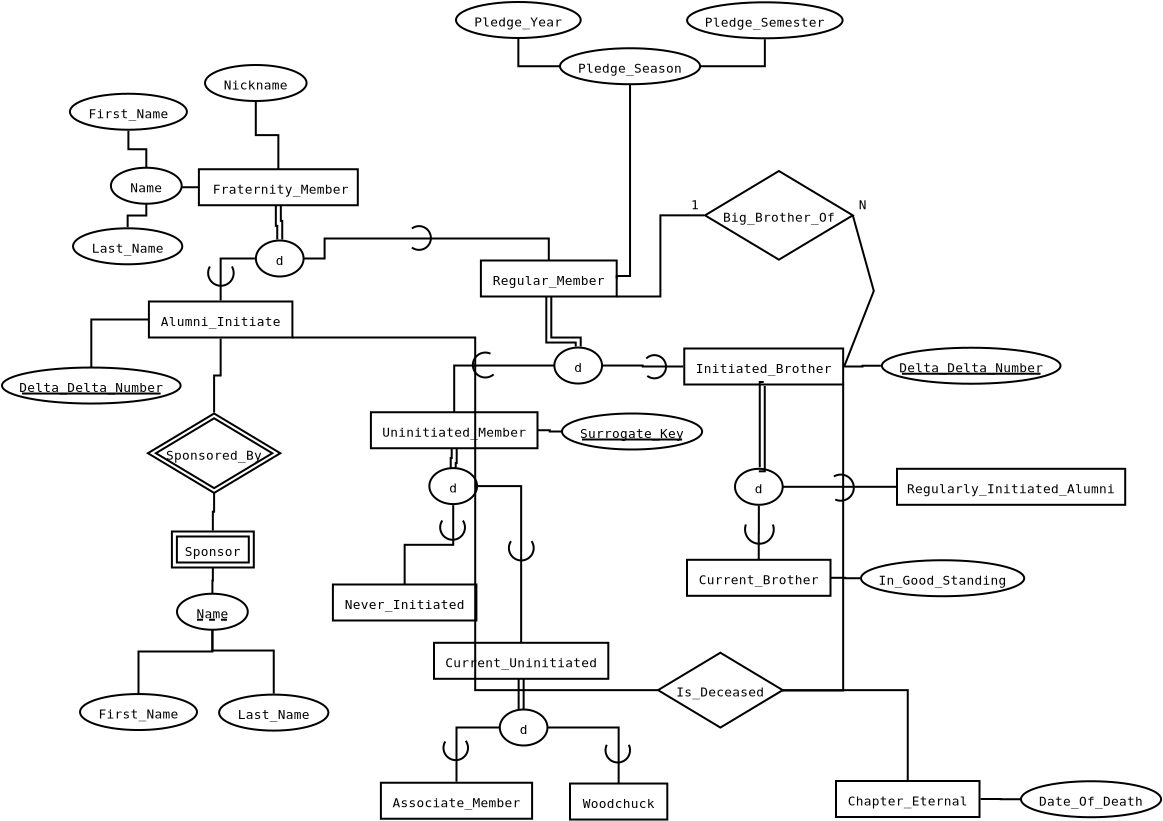 <?xml version="1.0" encoding="UTF-8"?>
<dia:diagram xmlns:dia="http://www.lysator.liu.se/~alla/dia/">
  <dia:layer name="Background" visible="true" active="true">
    <dia:group>
      <dia:object type="ER - Entity" version="0" id="O0">
        <dia:attribute name="obj_pos">
          <dia:point val="-381.7,5.854"/>
        </dia:attribute>
        <dia:attribute name="obj_bb">
          <dia:rectangle val="-381.75,5.804;-373.705,7.704"/>
        </dia:attribute>
        <dia:attribute name="elem_corner">
          <dia:point val="-381.7,5.854"/>
        </dia:attribute>
        <dia:attribute name="elem_width">
          <dia:real val="7.945"/>
        </dia:attribute>
        <dia:attribute name="elem_height">
          <dia:real val="1.8"/>
        </dia:attribute>
        <dia:attribute name="border_width">
          <dia:real val="0.1"/>
        </dia:attribute>
        <dia:attribute name="border_color">
          <dia:color val="#000000"/>
        </dia:attribute>
        <dia:attribute name="inner_color">
          <dia:color val="#ffffff"/>
        </dia:attribute>
        <dia:attribute name="name">
          <dia:string>#Fraternity_Member#</dia:string>
        </dia:attribute>
        <dia:attribute name="weak">
          <dia:boolean val="false"/>
        </dia:attribute>
        <dia:attribute name="associative">
          <dia:boolean val="false"/>
        </dia:attribute>
        <dia:attribute name="font">
          <dia:font family="monospace" style="0" name="Courier"/>
        </dia:attribute>
        <dia:attribute name="font_height">
          <dia:real val="0.8"/>
        </dia:attribute>
      </dia:object>
      <dia:object type="ER - Participation" version="1" id="O1">
        <dia:attribute name="obj_pos">
          <dia:point val="-377.728,7.654"/>
        </dia:attribute>
        <dia:attribute name="obj_bb">
          <dia:rectangle val="-377.903,7.479;-377.483,9.543"/>
        </dia:attribute>
        <dia:attribute name="orth_points">
          <dia:point val="-377.728,7.654"/>
          <dia:point val="-377.728,8.56"/>
          <dia:point val="-377.658,8.56"/>
          <dia:point val="-377.658,9.368"/>
        </dia:attribute>
        <dia:attribute name="orth_orient">
          <dia:enum val="1"/>
          <dia:enum val="0"/>
          <dia:enum val="1"/>
        </dia:attribute>
        <dia:attribute name="autorouting">
          <dia:boolean val="false"/>
        </dia:attribute>
        <dia:attribute name="total">
          <dia:boolean val="true"/>
        </dia:attribute>
        <dia:connections>
          <dia:connection handle="0" to="O0" connection="6"/>
          <dia:connection handle="1" to="O10" connection="8"/>
        </dia:connections>
      </dia:object>
      <dia:object type="ER - Entity" version="0" id="O2">
        <dia:attribute name="obj_pos">
          <dia:point val="-384.2,12.467"/>
        </dia:attribute>
        <dia:attribute name="obj_bb">
          <dia:rectangle val="-384.25,12.417;-376.975,14.317"/>
        </dia:attribute>
        <dia:attribute name="elem_corner">
          <dia:point val="-384.2,12.467"/>
        </dia:attribute>
        <dia:attribute name="elem_width">
          <dia:real val="7.175"/>
        </dia:attribute>
        <dia:attribute name="elem_height">
          <dia:real val="1.8"/>
        </dia:attribute>
        <dia:attribute name="border_width">
          <dia:real val="0.1"/>
        </dia:attribute>
        <dia:attribute name="border_color">
          <dia:color val="#000000"/>
        </dia:attribute>
        <dia:attribute name="inner_color">
          <dia:color val="#ffffff"/>
        </dia:attribute>
        <dia:attribute name="name">
          <dia:string>#Alumni_Initiate#</dia:string>
        </dia:attribute>
        <dia:attribute name="weak">
          <dia:boolean val="false"/>
        </dia:attribute>
        <dia:attribute name="associative">
          <dia:boolean val="false"/>
        </dia:attribute>
        <dia:attribute name="font">
          <dia:font family="monospace" style="0" name="Courier"/>
        </dia:attribute>
        <dia:attribute name="font_height">
          <dia:real val="0.8"/>
        </dia:attribute>
      </dia:object>
      <dia:object type="ER - Participation" version="1" id="O3">
        <dia:attribute name="obj_pos">
          <dia:point val="-380.613,14.317"/>
        </dia:attribute>
        <dia:attribute name="obj_bb">
          <dia:rectangle val="-380.99,14.267;-380.563,18.066"/>
        </dia:attribute>
        <dia:attribute name="orth_points">
          <dia:point val="-380.613,14.317"/>
          <dia:point val="-380.613,16.167"/>
          <dia:point val="-380.94,16.167"/>
          <dia:point val="-380.94,18.016"/>
        </dia:attribute>
        <dia:attribute name="orth_orient">
          <dia:enum val="1"/>
          <dia:enum val="0"/>
          <dia:enum val="1"/>
        </dia:attribute>
        <dia:attribute name="autorouting">
          <dia:boolean val="true"/>
        </dia:attribute>
        <dia:attribute name="total">
          <dia:boolean val="false"/>
        </dia:attribute>
        <dia:connections>
          <dia:connection handle="0" to="O2" connection="8"/>
          <dia:connection handle="1" to="O4" connection="8"/>
        </dia:connections>
      </dia:object>
      <dia:object type="ER - Relationship" version="0" id="O4">
        <dia:attribute name="obj_pos">
          <dia:point val="-384.25,18.067"/>
        </dia:attribute>
        <dia:attribute name="obj_bb">
          <dia:rectangle val="-384.6,18.017;-377.28,22.089"/>
        </dia:attribute>
        <dia:attribute name="elem_corner">
          <dia:point val="-384.25,18.067"/>
        </dia:attribute>
        <dia:attribute name="elem_width">
          <dia:real val="6.62"/>
        </dia:attribute>
        <dia:attribute name="elem_height">
          <dia:real val="3.972"/>
        </dia:attribute>
        <dia:attribute name="border_width">
          <dia:real val="0.1"/>
        </dia:attribute>
        <dia:attribute name="border_color">
          <dia:color val="#000000"/>
        </dia:attribute>
        <dia:attribute name="inner_color">
          <dia:color val="#ffffff"/>
        </dia:attribute>
        <dia:attribute name="name">
          <dia:string>#Sponsored_By#</dia:string>
        </dia:attribute>
        <dia:attribute name="left_card">
          <dia:string>##</dia:string>
        </dia:attribute>
        <dia:attribute name="right_card">
          <dia:string>##</dia:string>
        </dia:attribute>
        <dia:attribute name="identifying">
          <dia:boolean val="true"/>
        </dia:attribute>
        <dia:attribute name="rotated">
          <dia:boolean val="false"/>
        </dia:attribute>
        <dia:attribute name="font">
          <dia:font family="monospace" style="0" name="Courier"/>
        </dia:attribute>
        <dia:attribute name="font_height">
          <dia:real val="0.8"/>
        </dia:attribute>
      </dia:object>
      <dia:object type="ER - Entity" version="0" id="O5">
        <dia:attribute name="obj_pos">
          <dia:point val="-383.05,23.967"/>
        </dia:attribute>
        <dia:attribute name="obj_bb">
          <dia:rectangle val="-383.1,23.917;-378.905,25.817"/>
        </dia:attribute>
        <dia:attribute name="elem_corner">
          <dia:point val="-383.05,23.967"/>
        </dia:attribute>
        <dia:attribute name="elem_width">
          <dia:real val="4.095"/>
        </dia:attribute>
        <dia:attribute name="elem_height">
          <dia:real val="1.8"/>
        </dia:attribute>
        <dia:attribute name="border_width">
          <dia:real val="0.1"/>
        </dia:attribute>
        <dia:attribute name="border_color">
          <dia:color val="#000000"/>
        </dia:attribute>
        <dia:attribute name="inner_color">
          <dia:color val="#ffffff"/>
        </dia:attribute>
        <dia:attribute name="name">
          <dia:string>#Sponsor#</dia:string>
        </dia:attribute>
        <dia:attribute name="weak">
          <dia:boolean val="true"/>
        </dia:attribute>
        <dia:attribute name="associative">
          <dia:boolean val="false"/>
        </dia:attribute>
        <dia:attribute name="font">
          <dia:font family="monospace" style="0" name="Courier"/>
        </dia:attribute>
        <dia:attribute name="font_height">
          <dia:real val="0.8"/>
        </dia:attribute>
      </dia:object>
      <dia:object type="ER - Participation" version="1" id="O6">
        <dia:attribute name="obj_pos">
          <dia:point val="-380.94,22.039"/>
        </dia:attribute>
        <dia:attribute name="obj_bb">
          <dia:rectangle val="-381.053,21.989;-380.89,23.966"/>
        </dia:attribute>
        <dia:attribute name="orth_points">
          <dia:point val="-380.94,22.039"/>
          <dia:point val="-380.94,22.977"/>
          <dia:point val="-381.003,22.977"/>
          <dia:point val="-381.003,23.916"/>
        </dia:attribute>
        <dia:attribute name="orth_orient">
          <dia:enum val="1"/>
          <dia:enum val="0"/>
          <dia:enum val="1"/>
        </dia:attribute>
        <dia:attribute name="autorouting">
          <dia:boolean val="true"/>
        </dia:attribute>
        <dia:attribute name="total">
          <dia:boolean val="false"/>
        </dia:attribute>
        <dia:connections>
          <dia:connection handle="0" to="O4" connection="6"/>
          <dia:connection handle="1" to="O5" connection="8"/>
        </dia:connections>
      </dia:object>
      <dia:object type="ER - Participation" version="1" id="O7">
        <dia:attribute name="obj_pos">
          <dia:point val="-380.613,12.416"/>
        </dia:attribute>
        <dia:attribute name="obj_bb">
          <dia:rectangle val="-380.663,10.267;-378.85,12.466"/>
        </dia:attribute>
        <dia:attribute name="orth_points">
          <dia:point val="-380.613,12.416"/>
          <dia:point val="-380.613,10.317"/>
          <dia:point val="-378.9,10.317"/>
        </dia:attribute>
        <dia:attribute name="orth_orient">
          <dia:enum val="1"/>
          <dia:enum val="0"/>
        </dia:attribute>
        <dia:attribute name="autorouting">
          <dia:boolean val="true"/>
        </dia:attribute>
        <dia:attribute name="total">
          <dia:boolean val="false"/>
        </dia:attribute>
        <dia:connections>
          <dia:connection handle="0" to="O2" connection="8"/>
          <dia:connection handle="1" to="O10" connection="8"/>
        </dia:connections>
      </dia:object>
      <dia:object type="ER - Entity" version="0" id="O8">
        <dia:attribute name="obj_pos">
          <dia:point val="-367.6,10.417"/>
        </dia:attribute>
        <dia:attribute name="obj_bb">
          <dia:rectangle val="-367.65,10.367;-360.76,12.267"/>
        </dia:attribute>
        <dia:attribute name="elem_corner">
          <dia:point val="-367.6,10.417"/>
        </dia:attribute>
        <dia:attribute name="elem_width">
          <dia:real val="6.79"/>
        </dia:attribute>
        <dia:attribute name="elem_height">
          <dia:real val="1.8"/>
        </dia:attribute>
        <dia:attribute name="border_width">
          <dia:real val="0.1"/>
        </dia:attribute>
        <dia:attribute name="border_color">
          <dia:color val="#000000"/>
        </dia:attribute>
        <dia:attribute name="inner_color">
          <dia:color val="#ffffff"/>
        </dia:attribute>
        <dia:attribute name="name">
          <dia:string>#Regular_Member#</dia:string>
        </dia:attribute>
        <dia:attribute name="weak">
          <dia:boolean val="false"/>
        </dia:attribute>
        <dia:attribute name="associative">
          <dia:boolean val="false"/>
        </dia:attribute>
        <dia:attribute name="font">
          <dia:font family="monospace" style="0" name="Courier"/>
        </dia:attribute>
        <dia:attribute name="font_height">
          <dia:real val="0.8"/>
        </dia:attribute>
      </dia:object>
      <dia:object type="ER - Participation" version="1" id="O9">
        <dia:attribute name="obj_pos">
          <dia:point val="-376.465,10.317"/>
        </dia:attribute>
        <dia:attribute name="obj_bb">
          <dia:rectangle val="-376.515,9.267;-364.155,10.467"/>
        </dia:attribute>
        <dia:attribute name="orth_points">
          <dia:point val="-376.465,10.317"/>
          <dia:point val="-375.465,10.317"/>
          <dia:point val="-375.465,9.317"/>
          <dia:point val="-364.205,9.317"/>
          <dia:point val="-364.205,10.417"/>
        </dia:attribute>
        <dia:attribute name="orth_orient">
          <dia:enum val="0"/>
          <dia:enum val="1"/>
          <dia:enum val="0"/>
          <dia:enum val="1"/>
        </dia:attribute>
        <dia:attribute name="autorouting">
          <dia:boolean val="true"/>
        </dia:attribute>
        <dia:attribute name="total">
          <dia:boolean val="false"/>
        </dia:attribute>
        <dia:connections>
          <dia:connection handle="0" to="O10" connection="4"/>
          <dia:connection handle="1" to="O8" connection="1"/>
        </dia:connections>
      </dia:object>
      <dia:object type="ER - Attribute" version="0" id="O10">
        <dia:attribute name="obj_pos">
          <dia:point val="-378.85,9.417"/>
        </dia:attribute>
        <dia:attribute name="obj_bb">
          <dia:rectangle val="-378.9,9.367;-376.415,11.267"/>
        </dia:attribute>
        <dia:attribute name="elem_corner">
          <dia:point val="-378.85,9.417"/>
        </dia:attribute>
        <dia:attribute name="elem_width">
          <dia:real val="2.385"/>
        </dia:attribute>
        <dia:attribute name="elem_height">
          <dia:real val="1.8"/>
        </dia:attribute>
        <dia:attribute name="border_width">
          <dia:real val="0.1"/>
        </dia:attribute>
        <dia:attribute name="border_color">
          <dia:color val="#000000"/>
        </dia:attribute>
        <dia:attribute name="inner_color">
          <dia:color val="#ffffff"/>
        </dia:attribute>
        <dia:attribute name="name">
          <dia:string>#d#</dia:string>
        </dia:attribute>
        <dia:attribute name="key">
          <dia:boolean val="false"/>
        </dia:attribute>
        <dia:attribute name="weak_key">
          <dia:boolean val="false"/>
        </dia:attribute>
        <dia:attribute name="derived">
          <dia:boolean val="false"/>
        </dia:attribute>
        <dia:attribute name="multivalued">
          <dia:boolean val="false"/>
        </dia:attribute>
        <dia:attribute name="font">
          <dia:font family="monospace" style="0" name="Courier"/>
        </dia:attribute>
        <dia:attribute name="font_height">
          <dia:real val="0.8"/>
        </dia:attribute>
      </dia:object>
      <dia:object type="Standard - Arc" version="0" id="O11">
        <dia:attribute name="obj_pos">
          <dia:point val="-371.05,9.767"/>
        </dia:attribute>
        <dia:attribute name="obj_bb">
          <dia:rectangle val="-371.1,8.648;-370.05,9.935"/>
        </dia:attribute>
        <dia:attribute name="conn_endpoints">
          <dia:point val="-371.05,9.767"/>
          <dia:point val="-371.05,8.817"/>
        </dia:attribute>
        <dia:attribute name="curve_distance">
          <dia:real val="0.95"/>
        </dia:attribute>
        <dia:attribute name="line_width">
          <dia:real val="0.1"/>
        </dia:attribute>
      </dia:object>
      <dia:object type="Standard - Arc" version="0" id="O12">
        <dia:attribute name="obj_pos">
          <dia:point val="-381.15,10.717"/>
        </dia:attribute>
        <dia:attribute name="obj_bb">
          <dia:rectangle val="-381.289,10.667;-379.911,11.73"/>
        </dia:attribute>
        <dia:attribute name="conn_endpoints">
          <dia:point val="-381.15,10.717"/>
          <dia:point val="-380.05,10.717"/>
        </dia:attribute>
        <dia:attribute name="curve_distance">
          <dia:real val="0.964"/>
        </dia:attribute>
        <dia:attribute name="line_width">
          <dia:real val="0.1"/>
        </dia:attribute>
      </dia:object>
      <dia:object type="ER - Participation" version="1" id="O13">
        <dia:attribute name="obj_pos">
          <dia:point val="-364.205,12.217"/>
        </dia:attribute>
        <dia:attribute name="obj_bb">
          <dia:rectangle val="-364.38,12.042;-362.559,14.895"/>
        </dia:attribute>
        <dia:attribute name="orth_points">
          <dia:point val="-364.205,12.217"/>
          <dia:point val="-364.205,14.392"/>
          <dia:point val="-362.734,14.392"/>
          <dia:point val="-362.734,14.72"/>
        </dia:attribute>
        <dia:attribute name="orth_orient">
          <dia:enum val="1"/>
          <dia:enum val="0"/>
          <dia:enum val="1"/>
        </dia:attribute>
        <dia:attribute name="autorouting">
          <dia:boolean val="false"/>
        </dia:attribute>
        <dia:attribute name="total">
          <dia:boolean val="true"/>
        </dia:attribute>
        <dia:connections>
          <dia:connection handle="0" to="O8" connection="6"/>
          <dia:connection handle="1" to="O48" connection="8"/>
        </dia:connections>
      </dia:object>
      <dia:object type="ER - Attribute" version="0" id="O14">
        <dia:attribute name="obj_pos">
          <dia:point val="-354.895,20.832"/>
        </dia:attribute>
        <dia:attribute name="obj_bb">
          <dia:rectangle val="-354.945,20.782;-352.46,22.682"/>
        </dia:attribute>
        <dia:attribute name="elem_corner">
          <dia:point val="-354.895,20.832"/>
        </dia:attribute>
        <dia:attribute name="elem_width">
          <dia:real val="2.385"/>
        </dia:attribute>
        <dia:attribute name="elem_height">
          <dia:real val="1.8"/>
        </dia:attribute>
        <dia:attribute name="border_width">
          <dia:real val="0.1"/>
        </dia:attribute>
        <dia:attribute name="border_color">
          <dia:color val="#000000"/>
        </dia:attribute>
        <dia:attribute name="inner_color">
          <dia:color val="#ffffff"/>
        </dia:attribute>
        <dia:attribute name="name">
          <dia:string>#d#</dia:string>
        </dia:attribute>
        <dia:attribute name="key">
          <dia:boolean val="false"/>
        </dia:attribute>
        <dia:attribute name="weak_key">
          <dia:boolean val="false"/>
        </dia:attribute>
        <dia:attribute name="derived">
          <dia:boolean val="false"/>
        </dia:attribute>
        <dia:attribute name="multivalued">
          <dia:boolean val="false"/>
        </dia:attribute>
        <dia:attribute name="font">
          <dia:font family="monospace" style="0" name="Courier"/>
        </dia:attribute>
        <dia:attribute name="font_height">
          <dia:real val="0.8"/>
        </dia:attribute>
      </dia:object>
      <dia:object type="ER - Entity" version="0" id="O15">
        <dia:attribute name="obj_pos">
          <dia:point val="-375,26.617"/>
        </dia:attribute>
        <dia:attribute name="obj_bb">
          <dia:rectangle val="-375.05,26.567;-367.775,28.467"/>
        </dia:attribute>
        <dia:attribute name="elem_corner">
          <dia:point val="-375,26.617"/>
        </dia:attribute>
        <dia:attribute name="elem_width">
          <dia:real val="7.175"/>
        </dia:attribute>
        <dia:attribute name="elem_height">
          <dia:real val="1.8"/>
        </dia:attribute>
        <dia:attribute name="border_width">
          <dia:real val="0.1"/>
        </dia:attribute>
        <dia:attribute name="border_color">
          <dia:color val="#000000"/>
        </dia:attribute>
        <dia:attribute name="inner_color">
          <dia:color val="#ffffff"/>
        </dia:attribute>
        <dia:attribute name="name">
          <dia:string>#Never_Initiated#</dia:string>
        </dia:attribute>
        <dia:attribute name="weak">
          <dia:boolean val="false"/>
        </dia:attribute>
        <dia:attribute name="associative">
          <dia:boolean val="false"/>
        </dia:attribute>
        <dia:attribute name="font">
          <dia:font family="monospace" style="0" name="Courier"/>
        </dia:attribute>
        <dia:attribute name="font_height">
          <dia:real val="0.8"/>
        </dia:attribute>
      </dia:object>
      <dia:object type="ER - Entity" version="0" id="O16">
        <dia:attribute name="obj_pos">
          <dia:point val="-357.295,25.382"/>
        </dia:attribute>
        <dia:attribute name="obj_bb">
          <dia:rectangle val="-357.345,25.332;-350.07,27.232"/>
        </dia:attribute>
        <dia:attribute name="elem_corner">
          <dia:point val="-357.295,25.382"/>
        </dia:attribute>
        <dia:attribute name="elem_width">
          <dia:real val="7.175"/>
        </dia:attribute>
        <dia:attribute name="elem_height">
          <dia:real val="1.8"/>
        </dia:attribute>
        <dia:attribute name="border_width">
          <dia:real val="0.1"/>
        </dia:attribute>
        <dia:attribute name="border_color">
          <dia:color val="#000000"/>
        </dia:attribute>
        <dia:attribute name="inner_color">
          <dia:color val="#ffffff"/>
        </dia:attribute>
        <dia:attribute name="name">
          <dia:string>#Current_Brother#</dia:string>
        </dia:attribute>
        <dia:attribute name="weak">
          <dia:boolean val="false"/>
        </dia:attribute>
        <dia:attribute name="associative">
          <dia:boolean val="false"/>
        </dia:attribute>
        <dia:attribute name="font">
          <dia:font family="monospace" style="0" name="Courier"/>
        </dia:attribute>
        <dia:attribute name="font_height">
          <dia:real val="0.8"/>
        </dia:attribute>
      </dia:object>
      <dia:object type="Standard - Text" version="1" id="O17">
        <dia:attribute name="obj_pos">
          <dia:point val="-353.708,26.282"/>
        </dia:attribute>
        <dia:attribute name="obj_bb">
          <dia:rectangle val="-353.708,25.642;-353.708,26.414"/>
        </dia:attribute>
        <dia:attribute name="text">
          <dia:composite type="text">
            <dia:attribute name="string">
              <dia:string>##</dia:string>
            </dia:attribute>
            <dia:attribute name="font">
              <dia:font family="sans" style="0" name="Helvetica"/>
            </dia:attribute>
            <dia:attribute name="height">
              <dia:real val="0.8"/>
            </dia:attribute>
            <dia:attribute name="pos">
              <dia:point val="-353.708,26.282"/>
            </dia:attribute>
            <dia:attribute name="color">
              <dia:color val="#000000"/>
            </dia:attribute>
            <dia:attribute name="alignment">
              <dia:enum val="0"/>
            </dia:attribute>
          </dia:composite>
        </dia:attribute>
        <dia:attribute name="valign">
          <dia:enum val="3"/>
        </dia:attribute>
        <dia:connections>
          <dia:connection handle="0" to="O16" connection="8"/>
        </dia:connections>
      </dia:object>
      <dia:object type="ER - Entity" version="0" id="O18">
        <dia:attribute name="obj_pos">
          <dia:point val="-369.945,29.532"/>
        </dia:attribute>
        <dia:attribute name="obj_bb">
          <dia:rectangle val="-369.995,29.482;-361.18,31.382"/>
        </dia:attribute>
        <dia:attribute name="elem_corner">
          <dia:point val="-369.945,29.532"/>
        </dia:attribute>
        <dia:attribute name="elem_width">
          <dia:real val="8.715"/>
        </dia:attribute>
        <dia:attribute name="elem_height">
          <dia:real val="1.8"/>
        </dia:attribute>
        <dia:attribute name="border_width">
          <dia:real val="0.1"/>
        </dia:attribute>
        <dia:attribute name="border_color">
          <dia:color val="#000000"/>
        </dia:attribute>
        <dia:attribute name="inner_color">
          <dia:color val="#ffffff"/>
        </dia:attribute>
        <dia:attribute name="name">
          <dia:string>#Current_Uninitiated#</dia:string>
        </dia:attribute>
        <dia:attribute name="weak">
          <dia:boolean val="false"/>
        </dia:attribute>
        <dia:attribute name="associative">
          <dia:boolean val="false"/>
        </dia:attribute>
        <dia:attribute name="font">
          <dia:font family="monospace" style="0" name="Courier"/>
        </dia:attribute>
        <dia:attribute name="font_height">
          <dia:real val="0.8"/>
        </dia:attribute>
      </dia:object>
      <dia:object type="ER - Entity" version="0" id="O19">
        <dia:attribute name="obj_pos">
          <dia:point val="-346.795,20.832"/>
        </dia:attribute>
        <dia:attribute name="obj_bb">
          <dia:rectangle val="-346.845,20.782;-335.335,22.682"/>
        </dia:attribute>
        <dia:attribute name="elem_corner">
          <dia:point val="-346.795,20.832"/>
        </dia:attribute>
        <dia:attribute name="elem_width">
          <dia:real val="11.41"/>
        </dia:attribute>
        <dia:attribute name="elem_height">
          <dia:real val="1.8"/>
        </dia:attribute>
        <dia:attribute name="border_width">
          <dia:real val="0.1"/>
        </dia:attribute>
        <dia:attribute name="border_color">
          <dia:color val="#000000"/>
        </dia:attribute>
        <dia:attribute name="inner_color">
          <dia:color val="#ffffff"/>
        </dia:attribute>
        <dia:attribute name="name">
          <dia:string>#Regularly_Initiated_Alumni#</dia:string>
        </dia:attribute>
        <dia:attribute name="weak">
          <dia:boolean val="false"/>
        </dia:attribute>
        <dia:attribute name="associative">
          <dia:boolean val="false"/>
        </dia:attribute>
        <dia:attribute name="font">
          <dia:font family="monospace" style="0" name="Courier"/>
        </dia:attribute>
        <dia:attribute name="font_height">
          <dia:real val="0.8"/>
        </dia:attribute>
      </dia:object>
      <dia:object type="ER - Participation" version="1" id="O20">
        <dia:attribute name="obj_pos">
          <dia:point val="-371.413,26.617"/>
        </dia:attribute>
        <dia:attribute name="obj_bb">
          <dia:rectangle val="-371.463,22.597;-368.934,26.667"/>
        </dia:attribute>
        <dia:attribute name="orth_points">
          <dia:point val="-371.413,26.617"/>
          <dia:point val="-371.413,24.632"/>
          <dia:point val="-368.984,24.632"/>
          <dia:point val="-368.984,22.647"/>
        </dia:attribute>
        <dia:attribute name="orth_orient">
          <dia:enum val="1"/>
          <dia:enum val="0"/>
          <dia:enum val="1"/>
        </dia:attribute>
        <dia:attribute name="autorouting">
          <dia:boolean val="true"/>
        </dia:attribute>
        <dia:attribute name="total">
          <dia:boolean val="false"/>
        </dia:attribute>
        <dia:connections>
          <dia:connection handle="0" to="O15" connection="1"/>
          <dia:connection handle="1" to="O52" connection="8"/>
        </dia:connections>
      </dia:object>
      <dia:object type="Standard - Arc" version="0" id="O21">
        <dia:attribute name="obj_pos">
          <dia:point val="-369.532,23.417"/>
        </dia:attribute>
        <dia:attribute name="obj_bb">
          <dia:rectangle val="-369.686,23.367;-368.346,24.43"/>
        </dia:attribute>
        <dia:attribute name="conn_endpoints">
          <dia:point val="-369.532,23.417"/>
          <dia:point val="-368.5,23.417"/>
        </dia:attribute>
        <dia:attribute name="curve_distance">
          <dia:real val="0.964"/>
        </dia:attribute>
        <dia:attribute name="line_width">
          <dia:real val="0.1"/>
        </dia:attribute>
      </dia:object>
      <dia:object type="ER - Participation" version="1" id="O22">
        <dia:attribute name="obj_pos">
          <dia:point val="-353.708,25.382"/>
        </dia:attribute>
        <dia:attribute name="obj_bb">
          <dia:rectangle val="-353.758,22.632;-353.653,25.432"/>
        </dia:attribute>
        <dia:attribute name="orth_points">
          <dia:point val="-353.708,25.382"/>
          <dia:point val="-353.708,24.032"/>
          <dia:point val="-353.703,24.032"/>
          <dia:point val="-353.703,22.682"/>
        </dia:attribute>
        <dia:attribute name="orth_orient">
          <dia:enum val="1"/>
          <dia:enum val="0"/>
          <dia:enum val="1"/>
        </dia:attribute>
        <dia:attribute name="autorouting">
          <dia:boolean val="true"/>
        </dia:attribute>
        <dia:attribute name="total">
          <dia:boolean val="false"/>
        </dia:attribute>
        <dia:connections>
          <dia:connection handle="0" to="O16" connection="1"/>
          <dia:connection handle="1" to="O14" connection="8"/>
        </dia:connections>
      </dia:object>
      <dia:object type="Standard - Arc" version="0" id="O23">
        <dia:attribute name="obj_pos">
          <dia:point val="-354.35,23.617"/>
        </dia:attribute>
        <dia:attribute name="obj_bb">
          <dia:rectangle val="-354.443,23.567;-352.907,24.629"/>
        </dia:attribute>
        <dia:attribute name="conn_endpoints">
          <dia:point val="-354.35,23.617"/>
          <dia:point val="-353,23.617"/>
        </dia:attribute>
        <dia:attribute name="curve_distance">
          <dia:real val="0.962"/>
        </dia:attribute>
        <dia:attribute name="line_width">
          <dia:real val="0.1"/>
        </dia:attribute>
      </dia:object>
      <dia:object type="ER - Participation" version="1" id="O24">
        <dia:attribute name="obj_pos">
          <dia:point val="-346.795,21.732"/>
        </dia:attribute>
        <dia:attribute name="obj_bb">
          <dia:rectangle val="-352.581,21.682;-346.795,21.782"/>
        </dia:attribute>
        <dia:attribute name="orth_points">
          <dia:point val="-346.795,21.732"/>
          <dia:point val="-346.795,21.732"/>
          <dia:point val="-352.51,21.732"/>
          <dia:point val="-352.51,21.732"/>
        </dia:attribute>
        <dia:attribute name="orth_orient">
          <dia:enum val="0"/>
          <dia:enum val="1"/>
          <dia:enum val="0"/>
        </dia:attribute>
        <dia:attribute name="autorouting">
          <dia:boolean val="true"/>
        </dia:attribute>
        <dia:attribute name="total">
          <dia:boolean val="false"/>
        </dia:attribute>
        <dia:connections>
          <dia:connection handle="0" to="O19" connection="3"/>
          <dia:connection handle="1" to="O14" connection="4"/>
        </dia:connections>
      </dia:object>
      <dia:object type="Standard - Arc" version="0" id="O25">
        <dia:attribute name="obj_pos">
          <dia:point val="-349.885,22.367"/>
        </dia:attribute>
        <dia:attribute name="obj_bb">
          <dia:rectangle val="-350.003,21.07;-348.904,22.478"/>
        </dia:attribute>
        <dia:attribute name="conn_endpoints">
          <dia:point val="-349.885,22.367"/>
          <dia:point val="-349.95,21.217"/>
        </dia:attribute>
        <dia:attribute name="curve_distance">
          <dia:real val="0.964"/>
        </dia:attribute>
        <dia:attribute name="line_width">
          <dia:real val="0.1"/>
        </dia:attribute>
      </dia:object>
      <dia:object type="ER - Participation" version="1" id="O26">
        <dia:attribute name="obj_pos">
          <dia:point val="-365.588,31.332"/>
        </dia:attribute>
        <dia:attribute name="obj_bb">
          <dia:rectangle val="-365.763,31.157;-365.289,33.942"/>
        </dia:attribute>
        <dia:attribute name="orth_points">
          <dia:point val="-365.588,31.332"/>
          <dia:point val="-365.588,33.067"/>
          <dia:point val="-365.464,33.067"/>
          <dia:point val="-365.464,33.767"/>
        </dia:attribute>
        <dia:attribute name="orth_orient">
          <dia:enum val="1"/>
          <dia:enum val="0"/>
          <dia:enum val="1"/>
        </dia:attribute>
        <dia:attribute name="autorouting">
          <dia:boolean val="false"/>
        </dia:attribute>
        <dia:attribute name="total">
          <dia:boolean val="true"/>
        </dia:attribute>
        <dia:connections>
          <dia:connection handle="0" to="O18" connection="6"/>
          <dia:connection handle="1" to="O29" connection="8"/>
        </dia:connections>
      </dia:object>
      <dia:object type="ER - Participation" version="1" id="O27">
        <dia:attribute name="obj_pos">
          <dia:point val="-368.82,36.479"/>
        </dia:attribute>
        <dia:attribute name="obj_bb">
          <dia:rectangle val="-368.87,33.717;-366.606,36.529"/>
        </dia:attribute>
        <dia:attribute name="orth_points">
          <dia:point val="-368.82,36.479"/>
          <dia:point val="-368.82,33.767"/>
          <dia:point val="-366.656,33.767"/>
        </dia:attribute>
        <dia:attribute name="orth_orient">
          <dia:enum val="1"/>
          <dia:enum val="0"/>
        </dia:attribute>
        <dia:attribute name="autorouting">
          <dia:boolean val="true"/>
        </dia:attribute>
        <dia:attribute name="total">
          <dia:boolean val="false"/>
        </dia:attribute>
        <dia:connections>
          <dia:connection handle="0" to="O32" connection="8"/>
          <dia:connection handle="1" to="O29" connection="3"/>
        </dia:connections>
      </dia:object>
      <dia:object type="ER - Participation" version="1" id="O28">
        <dia:attribute name="obj_pos">
          <dia:point val="-364.271,33.767"/>
        </dia:attribute>
        <dia:attribute name="obj_bb">
          <dia:rectangle val="-364.321,33.717;-360.663,36.619"/>
        </dia:attribute>
        <dia:attribute name="orth_points">
          <dia:point val="-364.271,33.767"/>
          <dia:point val="-360.713,33.767"/>
          <dia:point val="-360.713,36.569"/>
        </dia:attribute>
        <dia:attribute name="orth_orient">
          <dia:enum val="0"/>
          <dia:enum val="1"/>
        </dia:attribute>
        <dia:attribute name="autorouting">
          <dia:boolean val="true"/>
        </dia:attribute>
        <dia:attribute name="total">
          <dia:boolean val="false"/>
        </dia:attribute>
        <dia:connections>
          <dia:connection handle="0" to="O29" connection="4"/>
          <dia:connection handle="1" to="O33" connection="1"/>
        </dia:connections>
      </dia:object>
      <dia:object type="ER - Attribute" version="0" id="O29">
        <dia:attribute name="obj_pos">
          <dia:point val="-366.656,32.867"/>
        </dia:attribute>
        <dia:attribute name="obj_bb">
          <dia:rectangle val="-366.706,32.817;-364.221,34.717"/>
        </dia:attribute>
        <dia:attribute name="elem_corner">
          <dia:point val="-366.656,32.867"/>
        </dia:attribute>
        <dia:attribute name="elem_width">
          <dia:real val="2.385"/>
        </dia:attribute>
        <dia:attribute name="elem_height">
          <dia:real val="1.8"/>
        </dia:attribute>
        <dia:attribute name="border_width">
          <dia:real val="0.1"/>
        </dia:attribute>
        <dia:attribute name="border_color">
          <dia:color val="#000000"/>
        </dia:attribute>
        <dia:attribute name="inner_color">
          <dia:color val="#ffffff"/>
        </dia:attribute>
        <dia:attribute name="name">
          <dia:string>#d#</dia:string>
        </dia:attribute>
        <dia:attribute name="key">
          <dia:boolean val="false"/>
        </dia:attribute>
        <dia:attribute name="weak_key">
          <dia:boolean val="false"/>
        </dia:attribute>
        <dia:attribute name="derived">
          <dia:boolean val="false"/>
        </dia:attribute>
        <dia:attribute name="multivalued">
          <dia:boolean val="false"/>
        </dia:attribute>
        <dia:attribute name="font">
          <dia:font family="monospace" style="0" name="Courier"/>
        </dia:attribute>
        <dia:attribute name="font_height">
          <dia:real val="0.8"/>
        </dia:attribute>
      </dia:object>
      <dia:object type="Standard - Arc" version="0" id="O30">
        <dia:attribute name="obj_pos">
          <dia:point val="-369.382,34.467"/>
        </dia:attribute>
        <dia:attribute name="obj_bb">
          <dia:rectangle val="-369.521,34.38;-368.194,35.449"/>
        </dia:attribute>
        <dia:attribute name="conn_endpoints">
          <dia:point val="-369.382,34.467"/>
          <dia:point val="-368.356,34.432"/>
        </dia:attribute>
        <dia:attribute name="curve_distance">
          <dia:real val="0.95"/>
        </dia:attribute>
        <dia:attribute name="line_width">
          <dia:real val="0.1"/>
        </dia:attribute>
      </dia:object>
      <dia:object type="Standard - Arc" version="0" id="O31">
        <dia:attribute name="obj_pos">
          <dia:point val="-361.306,34.632"/>
        </dia:attribute>
        <dia:attribute name="obj_bb">
          <dia:rectangle val="-361.42,34.582;-360.093,35.567"/>
        </dia:attribute>
        <dia:attribute name="conn_endpoints">
          <dia:point val="-361.306,34.632"/>
          <dia:point val="-360.206,34.632"/>
        </dia:attribute>
        <dia:attribute name="curve_distance">
          <dia:real val="0.885"/>
        </dia:attribute>
        <dia:attribute name="line_width">
          <dia:real val="0.1"/>
        </dia:attribute>
      </dia:object>
      <dia:object type="ER - Entity" version="0" id="O32">
        <dia:attribute name="obj_pos">
          <dia:point val="-372.6,36.529"/>
        </dia:attribute>
        <dia:attribute name="obj_bb">
          <dia:rectangle val="-372.65,36.479;-364.99,38.379"/>
        </dia:attribute>
        <dia:attribute name="elem_corner">
          <dia:point val="-372.6,36.529"/>
        </dia:attribute>
        <dia:attribute name="elem_width">
          <dia:real val="7.56"/>
        </dia:attribute>
        <dia:attribute name="elem_height">
          <dia:real val="1.8"/>
        </dia:attribute>
        <dia:attribute name="border_width">
          <dia:real val="0.1"/>
        </dia:attribute>
        <dia:attribute name="border_color">
          <dia:color val="#000000"/>
        </dia:attribute>
        <dia:attribute name="inner_color">
          <dia:color val="#ffffff"/>
        </dia:attribute>
        <dia:attribute name="name">
          <dia:string>#Associate_Member#</dia:string>
        </dia:attribute>
        <dia:attribute name="weak">
          <dia:boolean val="false"/>
        </dia:attribute>
        <dia:attribute name="associative">
          <dia:boolean val="false"/>
        </dia:attribute>
        <dia:attribute name="font">
          <dia:font family="monospace" style="0" name="Courier"/>
        </dia:attribute>
        <dia:attribute name="font_height">
          <dia:real val="0.8"/>
        </dia:attribute>
      </dia:object>
      <dia:object type="ER - Entity" version="0" id="O33">
        <dia:attribute name="obj_pos">
          <dia:point val="-363.145,36.569"/>
        </dia:attribute>
        <dia:attribute name="obj_bb">
          <dia:rectangle val="-363.195,36.519;-358.23,38.419"/>
        </dia:attribute>
        <dia:attribute name="elem_corner">
          <dia:point val="-363.145,36.569"/>
        </dia:attribute>
        <dia:attribute name="elem_width">
          <dia:real val="4.865"/>
        </dia:attribute>
        <dia:attribute name="elem_height">
          <dia:real val="1.8"/>
        </dia:attribute>
        <dia:attribute name="border_width">
          <dia:real val="0.1"/>
        </dia:attribute>
        <dia:attribute name="border_color">
          <dia:color val="#000000"/>
        </dia:attribute>
        <dia:attribute name="inner_color">
          <dia:color val="#ffffff"/>
        </dia:attribute>
        <dia:attribute name="name">
          <dia:string>#Woodchuck#</dia:string>
        </dia:attribute>
        <dia:attribute name="weak">
          <dia:boolean val="false"/>
        </dia:attribute>
        <dia:attribute name="associative">
          <dia:boolean val="false"/>
        </dia:attribute>
        <dia:attribute name="font">
          <dia:font family="monospace" style="0" name="Courier"/>
        </dia:attribute>
        <dia:attribute name="font_height">
          <dia:real val="0.8"/>
        </dia:attribute>
      </dia:object>
      <dia:object type="ER - Participation" version="1" id="O34">
        <dia:attribute name="obj_pos">
          <dia:point val="-381.7,6.754"/>
        </dia:attribute>
        <dia:attribute name="obj_bb">
          <dia:rectangle val="-384.38,6.629;-381.65,6.804"/>
        </dia:attribute>
        <dia:attribute name="orth_points">
          <dia:point val="-381.7,6.754"/>
          <dia:point val="-382.675,6.754"/>
          <dia:point val="-382.675,6.679"/>
          <dia:point val="-384.33,6.679"/>
        </dia:attribute>
        <dia:attribute name="orth_orient">
          <dia:enum val="0"/>
          <dia:enum val="1"/>
          <dia:enum val="0"/>
        </dia:attribute>
        <dia:attribute name="autorouting">
          <dia:boolean val="false"/>
        </dia:attribute>
        <dia:attribute name="total">
          <dia:boolean val="false"/>
        </dia:attribute>
        <dia:connections>
          <dia:connection handle="0" to="O0" connection="3"/>
          <dia:connection handle="1" to="O35" connection="8"/>
        </dia:connections>
      </dia:object>
      <dia:object type="ER - Attribute" version="0" id="O35">
        <dia:attribute name="obj_pos">
          <dia:point val="-386.1,5.779"/>
        </dia:attribute>
        <dia:attribute name="obj_bb">
          <dia:rectangle val="-386.15,5.729;-382.51,7.629"/>
        </dia:attribute>
        <dia:attribute name="elem_corner">
          <dia:point val="-386.1,5.779"/>
        </dia:attribute>
        <dia:attribute name="elem_width">
          <dia:real val="3.54"/>
        </dia:attribute>
        <dia:attribute name="elem_height">
          <dia:real val="1.8"/>
        </dia:attribute>
        <dia:attribute name="border_width">
          <dia:real val="0.1"/>
        </dia:attribute>
        <dia:attribute name="border_color">
          <dia:color val="#000000"/>
        </dia:attribute>
        <dia:attribute name="inner_color">
          <dia:color val="#ffffff"/>
        </dia:attribute>
        <dia:attribute name="name">
          <dia:string>#Name#</dia:string>
        </dia:attribute>
        <dia:attribute name="key">
          <dia:boolean val="false"/>
        </dia:attribute>
        <dia:attribute name="weak_key">
          <dia:boolean val="false"/>
        </dia:attribute>
        <dia:attribute name="derived">
          <dia:boolean val="false"/>
        </dia:attribute>
        <dia:attribute name="multivalued">
          <dia:boolean val="false"/>
        </dia:attribute>
        <dia:attribute name="font">
          <dia:font family="monospace" style="0" name="Courier"/>
        </dia:attribute>
        <dia:attribute name="font_height">
          <dia:real val="0.8"/>
        </dia:attribute>
      </dia:object>
      <dia:object type="ER - Participation" version="1" id="O36">
        <dia:attribute name="obj_pos">
          <dia:point val="-385.225,3.93"/>
        </dia:attribute>
        <dia:attribute name="obj_bb">
          <dia:rectangle val="-385.275,3.88;-384.28,5.829"/>
        </dia:attribute>
        <dia:attribute name="orth_points">
          <dia:point val="-385.225,3.93"/>
          <dia:point val="-385.225,4.854"/>
          <dia:point val="-384.33,4.854"/>
          <dia:point val="-384.33,5.779"/>
        </dia:attribute>
        <dia:attribute name="orth_orient">
          <dia:enum val="1"/>
          <dia:enum val="0"/>
          <dia:enum val="1"/>
        </dia:attribute>
        <dia:attribute name="autorouting">
          <dia:boolean val="true"/>
        </dia:attribute>
        <dia:attribute name="total">
          <dia:boolean val="false"/>
        </dia:attribute>
        <dia:connections>
          <dia:connection handle="0" to="O37" connection="8"/>
          <dia:connection handle="1" to="O35" connection="1"/>
        </dia:connections>
      </dia:object>
      <dia:object type="ER - Attribute" version="0" id="O37">
        <dia:attribute name="obj_pos">
          <dia:point val="-388.15,2.079"/>
        </dia:attribute>
        <dia:attribute name="obj_bb">
          <dia:rectangle val="-388.2,2.029;-382.25,3.929"/>
        </dia:attribute>
        <dia:attribute name="elem_corner">
          <dia:point val="-388.15,2.079"/>
        </dia:attribute>
        <dia:attribute name="elem_width">
          <dia:real val="5.85"/>
        </dia:attribute>
        <dia:attribute name="elem_height">
          <dia:real val="1.8"/>
        </dia:attribute>
        <dia:attribute name="border_width">
          <dia:real val="0.1"/>
        </dia:attribute>
        <dia:attribute name="border_color">
          <dia:color val="#000000"/>
        </dia:attribute>
        <dia:attribute name="inner_color">
          <dia:color val="#ffffff"/>
        </dia:attribute>
        <dia:attribute name="name">
          <dia:string>#First_Name#</dia:string>
        </dia:attribute>
        <dia:attribute name="key">
          <dia:boolean val="false"/>
        </dia:attribute>
        <dia:attribute name="weak_key">
          <dia:boolean val="false"/>
        </dia:attribute>
        <dia:attribute name="derived">
          <dia:boolean val="false"/>
        </dia:attribute>
        <dia:attribute name="multivalued">
          <dia:boolean val="false"/>
        </dia:attribute>
        <dia:attribute name="font">
          <dia:font family="monospace" style="0" name="Courier"/>
        </dia:attribute>
        <dia:attribute name="font_height">
          <dia:real val="0.8"/>
        </dia:attribute>
      </dia:object>
      <dia:object type="ER - Participation" version="1" id="O38">
        <dia:attribute name="obj_pos">
          <dia:point val="-385.263,8.756"/>
        </dia:attribute>
        <dia:attribute name="obj_bb">
          <dia:rectangle val="-385.313,7.529;-384.28,8.806"/>
        </dia:attribute>
        <dia:attribute name="orth_points">
          <dia:point val="-385.263,8.756"/>
          <dia:point val="-385.263,8.168"/>
          <dia:point val="-384.33,8.168"/>
          <dia:point val="-384.33,7.579"/>
        </dia:attribute>
        <dia:attribute name="orth_orient">
          <dia:enum val="1"/>
          <dia:enum val="0"/>
          <dia:enum val="1"/>
        </dia:attribute>
        <dia:attribute name="autorouting">
          <dia:boolean val="false"/>
        </dia:attribute>
        <dia:attribute name="total">
          <dia:boolean val="false"/>
        </dia:attribute>
        <dia:connections>
          <dia:connection handle="0" to="O39" connection="8"/>
          <dia:connection handle="1" to="O35" connection="6"/>
        </dia:connections>
      </dia:object>
      <dia:object type="ER - Attribute" version="0" id="O39">
        <dia:attribute name="obj_pos">
          <dia:point val="-387.995,8.807"/>
        </dia:attribute>
        <dia:attribute name="obj_bb">
          <dia:rectangle val="-388.045,8.757;-382.48,10.657"/>
        </dia:attribute>
        <dia:attribute name="elem_corner">
          <dia:point val="-387.995,8.807"/>
        </dia:attribute>
        <dia:attribute name="elem_width">
          <dia:real val="5.465"/>
        </dia:attribute>
        <dia:attribute name="elem_height">
          <dia:real val="1.8"/>
        </dia:attribute>
        <dia:attribute name="border_width">
          <dia:real val="0.1"/>
        </dia:attribute>
        <dia:attribute name="border_color">
          <dia:color val="#000000"/>
        </dia:attribute>
        <dia:attribute name="inner_color">
          <dia:color val="#ffffff"/>
        </dia:attribute>
        <dia:attribute name="name">
          <dia:string>#Last_Name#</dia:string>
        </dia:attribute>
        <dia:attribute name="key">
          <dia:boolean val="false"/>
        </dia:attribute>
        <dia:attribute name="weak_key">
          <dia:boolean val="false"/>
        </dia:attribute>
        <dia:attribute name="derived">
          <dia:boolean val="false"/>
        </dia:attribute>
        <dia:attribute name="multivalued">
          <dia:boolean val="false"/>
        </dia:attribute>
        <dia:attribute name="font">
          <dia:font family="monospace" style="0" name="Courier"/>
        </dia:attribute>
        <dia:attribute name="font_height">
          <dia:real val="0.8"/>
        </dia:attribute>
      </dia:object>
      <dia:object type="ER - Attribute" version="0" id="O40">
        <dia:attribute name="obj_pos">
          <dia:point val="-382.795,27.079"/>
        </dia:attribute>
        <dia:attribute name="obj_bb">
          <dia:rectangle val="-382.845,27.029;-379.205,28.929"/>
        </dia:attribute>
        <dia:attribute name="elem_corner">
          <dia:point val="-382.795,27.079"/>
        </dia:attribute>
        <dia:attribute name="elem_width">
          <dia:real val="3.54"/>
        </dia:attribute>
        <dia:attribute name="elem_height">
          <dia:real val="1.8"/>
        </dia:attribute>
        <dia:attribute name="border_width">
          <dia:real val="0.1"/>
        </dia:attribute>
        <dia:attribute name="border_color">
          <dia:color val="#000000"/>
        </dia:attribute>
        <dia:attribute name="inner_color">
          <dia:color val="#ffffff"/>
        </dia:attribute>
        <dia:attribute name="name">
          <dia:string>#Name#</dia:string>
        </dia:attribute>
        <dia:attribute name="key">
          <dia:boolean val="false"/>
        </dia:attribute>
        <dia:attribute name="weak_key">
          <dia:boolean val="true"/>
        </dia:attribute>
        <dia:attribute name="derived">
          <dia:boolean val="false"/>
        </dia:attribute>
        <dia:attribute name="multivalued">
          <dia:boolean val="false"/>
        </dia:attribute>
        <dia:attribute name="font">
          <dia:font family="monospace" style="0" name="Courier"/>
        </dia:attribute>
        <dia:attribute name="font_height">
          <dia:real val="0.8"/>
        </dia:attribute>
      </dia:object>
      <dia:object type="ER - Attribute" version="0" id="O41">
        <dia:attribute name="obj_pos">
          <dia:point val="-387.645,32.094"/>
        </dia:attribute>
        <dia:attribute name="obj_bb">
          <dia:rectangle val="-387.695,32.044;-381.745,33.944"/>
        </dia:attribute>
        <dia:attribute name="elem_corner">
          <dia:point val="-387.645,32.094"/>
        </dia:attribute>
        <dia:attribute name="elem_width">
          <dia:real val="5.85"/>
        </dia:attribute>
        <dia:attribute name="elem_height">
          <dia:real val="1.8"/>
        </dia:attribute>
        <dia:attribute name="border_width">
          <dia:real val="0.1"/>
        </dia:attribute>
        <dia:attribute name="border_color">
          <dia:color val="#000000"/>
        </dia:attribute>
        <dia:attribute name="inner_color">
          <dia:color val="#ffffff"/>
        </dia:attribute>
        <dia:attribute name="name">
          <dia:string>#First_Name#</dia:string>
        </dia:attribute>
        <dia:attribute name="key">
          <dia:boolean val="false"/>
        </dia:attribute>
        <dia:attribute name="weak_key">
          <dia:boolean val="false"/>
        </dia:attribute>
        <dia:attribute name="derived">
          <dia:boolean val="false"/>
        </dia:attribute>
        <dia:attribute name="multivalued">
          <dia:boolean val="false"/>
        </dia:attribute>
        <dia:attribute name="font">
          <dia:font family="monospace" style="0" name="Courier"/>
        </dia:attribute>
        <dia:attribute name="font_height">
          <dia:real val="0.8"/>
        </dia:attribute>
      </dia:object>
      <dia:object type="ER - Participation" version="1" id="O42">
        <dia:attribute name="obj_pos">
          <dia:point val="-377.957,32.072"/>
        </dia:attribute>
        <dia:attribute name="obj_bb">
          <dia:rectangle val="-381.075,28.829;-377.907,32.122"/>
        </dia:attribute>
        <dia:attribute name="orth_points">
          <dia:point val="-377.957,32.072"/>
          <dia:point val="-377.957,29.917"/>
          <dia:point val="-381.025,29.917"/>
          <dia:point val="-381.025,28.879"/>
        </dia:attribute>
        <dia:attribute name="orth_orient">
          <dia:enum val="1"/>
          <dia:enum val="0"/>
          <dia:enum val="1"/>
        </dia:attribute>
        <dia:attribute name="autorouting">
          <dia:boolean val="false"/>
        </dia:attribute>
        <dia:attribute name="total">
          <dia:boolean val="false"/>
        </dia:attribute>
        <dia:connections>
          <dia:connection handle="0" to="O43" connection="8"/>
          <dia:connection handle="1" to="O40" connection="6"/>
        </dia:connections>
      </dia:object>
      <dia:object type="ER - Attribute" version="0" id="O43">
        <dia:attribute name="obj_pos">
          <dia:point val="-380.69,32.122"/>
        </dia:attribute>
        <dia:attribute name="obj_bb">
          <dia:rectangle val="-380.74,32.072;-375.175,33.972"/>
        </dia:attribute>
        <dia:attribute name="elem_corner">
          <dia:point val="-380.69,32.122"/>
        </dia:attribute>
        <dia:attribute name="elem_width">
          <dia:real val="5.465"/>
        </dia:attribute>
        <dia:attribute name="elem_height">
          <dia:real val="1.8"/>
        </dia:attribute>
        <dia:attribute name="border_width">
          <dia:real val="0.1"/>
        </dia:attribute>
        <dia:attribute name="border_color">
          <dia:color val="#000000"/>
        </dia:attribute>
        <dia:attribute name="inner_color">
          <dia:color val="#ffffff"/>
        </dia:attribute>
        <dia:attribute name="name">
          <dia:string>#Last_Name#</dia:string>
        </dia:attribute>
        <dia:attribute name="key">
          <dia:boolean val="false"/>
        </dia:attribute>
        <dia:attribute name="weak_key">
          <dia:boolean val="false"/>
        </dia:attribute>
        <dia:attribute name="derived">
          <dia:boolean val="false"/>
        </dia:attribute>
        <dia:attribute name="multivalued">
          <dia:boolean val="false"/>
        </dia:attribute>
        <dia:attribute name="font">
          <dia:font family="monospace" style="0" name="Courier"/>
        </dia:attribute>
        <dia:attribute name="font_height">
          <dia:real val="0.8"/>
        </dia:attribute>
      </dia:object>
      <dia:object type="ER - Participation" version="1" id="O44">
        <dia:attribute name="obj_pos">
          <dia:point val="-384.72,32.094"/>
        </dia:attribute>
        <dia:attribute name="obj_bb">
          <dia:rectangle val="-384.77,28.829;-380.975,32.144"/>
        </dia:attribute>
        <dia:attribute name="orth_points">
          <dia:point val="-384.72,32.094"/>
          <dia:point val="-384.72,29.967"/>
          <dia:point val="-381.025,29.967"/>
          <dia:point val="-381.025,28.879"/>
        </dia:attribute>
        <dia:attribute name="orth_orient">
          <dia:enum val="1"/>
          <dia:enum val="0"/>
          <dia:enum val="1"/>
        </dia:attribute>
        <dia:attribute name="autorouting">
          <dia:boolean val="false"/>
        </dia:attribute>
        <dia:attribute name="total">
          <dia:boolean val="false"/>
        </dia:attribute>
        <dia:connections>
          <dia:connection handle="0" to="O41" connection="1"/>
          <dia:connection handle="1" to="O40" connection="6"/>
        </dia:connections>
      </dia:object>
      <dia:object type="ER - Participation" version="1" id="O45">
        <dia:attribute name="obj_pos">
          <dia:point val="-381.003,25.767"/>
        </dia:attribute>
        <dia:attribute name="obj_bb">
          <dia:rectangle val="-381.075,25.717;-380.953,27.129"/>
        </dia:attribute>
        <dia:attribute name="orth_points">
          <dia:point val="-381.003,25.767"/>
          <dia:point val="-381.003,26.423"/>
          <dia:point val="-381.025,26.423"/>
          <dia:point val="-381.025,27.079"/>
        </dia:attribute>
        <dia:attribute name="orth_orient">
          <dia:enum val="1"/>
          <dia:enum val="0"/>
          <dia:enum val="1"/>
        </dia:attribute>
        <dia:attribute name="autorouting">
          <dia:boolean val="true"/>
        </dia:attribute>
        <dia:attribute name="total">
          <dia:boolean val="false"/>
        </dia:attribute>
        <dia:connections>
          <dia:connection handle="0" to="O5" connection="6"/>
          <dia:connection handle="1" to="O40" connection="1"/>
        </dia:connections>
      </dia:object>
      <dia:object type="ER - Attribute" version="0" id="O46">
        <dia:attribute name="obj_pos">
          <dia:point val="-347.55,14.779"/>
        </dia:attribute>
        <dia:attribute name="obj_bb">
          <dia:rectangle val="-347.6,14.729;-338.57,16.629"/>
        </dia:attribute>
        <dia:attribute name="elem_corner">
          <dia:point val="-347.55,14.779"/>
        </dia:attribute>
        <dia:attribute name="elem_width">
          <dia:real val="8.93"/>
        </dia:attribute>
        <dia:attribute name="elem_height">
          <dia:real val="1.8"/>
        </dia:attribute>
        <dia:attribute name="border_width">
          <dia:real val="0.1"/>
        </dia:attribute>
        <dia:attribute name="border_color">
          <dia:color val="#000000"/>
        </dia:attribute>
        <dia:attribute name="inner_color">
          <dia:color val="#ffffff"/>
        </dia:attribute>
        <dia:attribute name="name">
          <dia:string>#Delta_Delta_Number#</dia:string>
        </dia:attribute>
        <dia:attribute name="key">
          <dia:boolean val="true"/>
        </dia:attribute>
        <dia:attribute name="weak_key">
          <dia:boolean val="false"/>
        </dia:attribute>
        <dia:attribute name="derived">
          <dia:boolean val="false"/>
        </dia:attribute>
        <dia:attribute name="multivalued">
          <dia:boolean val="false"/>
        </dia:attribute>
        <dia:attribute name="font">
          <dia:font family="monospace" style="0" name="Courier"/>
        </dia:attribute>
        <dia:attribute name="font_height">
          <dia:real val="0.8"/>
        </dia:attribute>
      </dia:object>
      <dia:object type="ER - Entity" version="0" id="O47">
        <dia:attribute name="obj_pos">
          <dia:point val="-373.1,18.004"/>
        </dia:attribute>
        <dia:attribute name="obj_bb">
          <dia:rectangle val="-373.15,17.954;-364.72,19.854"/>
        </dia:attribute>
        <dia:attribute name="elem_corner">
          <dia:point val="-373.1,18.004"/>
        </dia:attribute>
        <dia:attribute name="elem_width">
          <dia:real val="8.33"/>
        </dia:attribute>
        <dia:attribute name="elem_height">
          <dia:real val="1.8"/>
        </dia:attribute>
        <dia:attribute name="border_width">
          <dia:real val="0.1"/>
        </dia:attribute>
        <dia:attribute name="border_color">
          <dia:color val="#000000"/>
        </dia:attribute>
        <dia:attribute name="inner_color">
          <dia:color val="#ffffff"/>
        </dia:attribute>
        <dia:attribute name="name">
          <dia:string>#Uninitiated_Member#</dia:string>
        </dia:attribute>
        <dia:attribute name="weak">
          <dia:boolean val="false"/>
        </dia:attribute>
        <dia:attribute name="associative">
          <dia:boolean val="false"/>
        </dia:attribute>
        <dia:attribute name="font">
          <dia:font family="monospace" style="0" name="Courier"/>
        </dia:attribute>
        <dia:attribute name="font_height">
          <dia:real val="0.8"/>
        </dia:attribute>
      </dia:object>
      <dia:object type="ER - Attribute" version="0" id="O48">
        <dia:attribute name="obj_pos">
          <dia:point val="-363.927,14.769"/>
        </dia:attribute>
        <dia:attribute name="obj_bb">
          <dia:rectangle val="-363.977,14.719;-361.492,16.619"/>
        </dia:attribute>
        <dia:attribute name="elem_corner">
          <dia:point val="-363.927,14.769"/>
        </dia:attribute>
        <dia:attribute name="elem_width">
          <dia:real val="2.385"/>
        </dia:attribute>
        <dia:attribute name="elem_height">
          <dia:real val="1.8"/>
        </dia:attribute>
        <dia:attribute name="border_width">
          <dia:real val="0.1"/>
        </dia:attribute>
        <dia:attribute name="border_color">
          <dia:color val="#000000"/>
        </dia:attribute>
        <dia:attribute name="inner_color">
          <dia:color val="#ffffff"/>
        </dia:attribute>
        <dia:attribute name="name">
          <dia:string>#d#</dia:string>
        </dia:attribute>
        <dia:attribute name="key">
          <dia:boolean val="false"/>
        </dia:attribute>
        <dia:attribute name="weak_key">
          <dia:boolean val="false"/>
        </dia:attribute>
        <dia:attribute name="derived">
          <dia:boolean val="false"/>
        </dia:attribute>
        <dia:attribute name="multivalued">
          <dia:boolean val="false"/>
        </dia:attribute>
        <dia:attribute name="font">
          <dia:font family="monospace" style="0" name="Courier"/>
        </dia:attribute>
        <dia:attribute name="font_height">
          <dia:real val="0.8"/>
        </dia:attribute>
      </dia:object>
      <dia:object type="ER - Participation" version="1" id="O49">
        <dia:attribute name="obj_pos">
          <dia:point val="-368.935,18.004"/>
        </dia:attribute>
        <dia:attribute name="obj_bb">
          <dia:rectangle val="-368.985,15.619;-363.877,18.054"/>
        </dia:attribute>
        <dia:attribute name="orth_points">
          <dia:point val="-368.935,18.004"/>
          <dia:point val="-368.935,15.669"/>
          <dia:point val="-363.927,15.669"/>
        </dia:attribute>
        <dia:attribute name="orth_orient">
          <dia:enum val="1"/>
          <dia:enum val="0"/>
        </dia:attribute>
        <dia:attribute name="autorouting">
          <dia:boolean val="true"/>
        </dia:attribute>
        <dia:attribute name="total">
          <dia:boolean val="false"/>
        </dia:attribute>
        <dia:connections>
          <dia:connection handle="0" to="O47" connection="1"/>
          <dia:connection handle="1" to="O48" connection="3"/>
        </dia:connections>
      </dia:object>
      <dia:object type="Standard - Arc" version="0" id="O50">
        <dia:attribute name="obj_pos">
          <dia:point val="-367.121,15.075"/>
        </dia:attribute>
        <dia:attribute name="obj_bb">
          <dia:rectangle val="-368.052,14.969;-366.907,16.317"/>
        </dia:attribute>
        <dia:attribute name="conn_endpoints">
          <dia:point val="-367.121,15.075"/>
          <dia:point val="-366.964,16.11"/>
        </dia:attribute>
        <dia:attribute name="curve_distance">
          <dia:real val="0.964"/>
        </dia:attribute>
        <dia:attribute name="line_width">
          <dia:real val="0.1"/>
        </dia:attribute>
      </dia:object>
      <dia:object type="ER - Participation" version="1" id="O51">
        <dia:attribute name="obj_pos">
          <dia:point val="-368.935,19.804"/>
        </dia:attribute>
        <dia:attribute name="obj_bb">
          <dia:rectangle val="-369.159,19.629;-368.76,20.972"/>
        </dia:attribute>
        <dia:attribute name="orth_points">
          <dia:point val="-368.935,19.804"/>
          <dia:point val="-368.935,20.419"/>
          <dia:point val="-368.984,20.419"/>
          <dia:point val="-368.984,20.797"/>
        </dia:attribute>
        <dia:attribute name="orth_orient">
          <dia:enum val="1"/>
          <dia:enum val="0"/>
          <dia:enum val="1"/>
        </dia:attribute>
        <dia:attribute name="autorouting">
          <dia:boolean val="false"/>
        </dia:attribute>
        <dia:attribute name="total">
          <dia:boolean val="true"/>
        </dia:attribute>
        <dia:connections>
          <dia:connection handle="0" to="O47" connection="6"/>
          <dia:connection handle="1" to="O52" connection="1"/>
        </dia:connections>
      </dia:object>
      <dia:object type="ER - Attribute" version="0" id="O52">
        <dia:attribute name="obj_pos">
          <dia:point val="-370.177,20.797"/>
        </dia:attribute>
        <dia:attribute name="obj_bb">
          <dia:rectangle val="-370.227,20.747;-367.742,22.647"/>
        </dia:attribute>
        <dia:attribute name="elem_corner">
          <dia:point val="-370.177,20.797"/>
        </dia:attribute>
        <dia:attribute name="elem_width">
          <dia:real val="2.385"/>
        </dia:attribute>
        <dia:attribute name="elem_height">
          <dia:real val="1.8"/>
        </dia:attribute>
        <dia:attribute name="border_width">
          <dia:real val="0.1"/>
        </dia:attribute>
        <dia:attribute name="border_color">
          <dia:color val="#000000"/>
        </dia:attribute>
        <dia:attribute name="inner_color">
          <dia:color val="#ffffff"/>
        </dia:attribute>
        <dia:attribute name="name">
          <dia:string>#d#</dia:string>
        </dia:attribute>
        <dia:attribute name="key">
          <dia:boolean val="false"/>
        </dia:attribute>
        <dia:attribute name="weak_key">
          <dia:boolean val="false"/>
        </dia:attribute>
        <dia:attribute name="derived">
          <dia:boolean val="false"/>
        </dia:attribute>
        <dia:attribute name="multivalued">
          <dia:boolean val="false"/>
        </dia:attribute>
        <dia:attribute name="font">
          <dia:font family="monospace" style="0" name="Courier"/>
        </dia:attribute>
        <dia:attribute name="font_height">
          <dia:real val="0.8"/>
        </dia:attribute>
      </dia:object>
      <dia:object type="ER - Participation" version="1" id="O53">
        <dia:attribute name="obj_pos">
          <dia:point val="-365.588,29.532"/>
        </dia:attribute>
        <dia:attribute name="obj_bb">
          <dia:rectangle val="-367.842,21.647;-365.538,29.582"/>
        </dia:attribute>
        <dia:attribute name="orth_points">
          <dia:point val="-365.588,29.532"/>
          <dia:point val="-365.588,21.697"/>
          <dia:point val="-367.792,21.697"/>
        </dia:attribute>
        <dia:attribute name="orth_orient">
          <dia:enum val="1"/>
          <dia:enum val="0"/>
        </dia:attribute>
        <dia:attribute name="autorouting">
          <dia:boolean val="true"/>
        </dia:attribute>
        <dia:attribute name="total">
          <dia:boolean val="false"/>
        </dia:attribute>
        <dia:connections>
          <dia:connection handle="0" to="O18" connection="1"/>
          <dia:connection handle="1" to="O52" connection="4"/>
        </dia:connections>
      </dia:object>
      <dia:object type="Standard - Arc" version="0" id="O54">
        <dia:attribute name="obj_pos">
          <dia:point val="-366.096,24.451"/>
        </dia:attribute>
        <dia:attribute name="obj_bb">
          <dia:rectangle val="-366.25,24.401;-364.91,25.465"/>
        </dia:attribute>
        <dia:attribute name="conn_endpoints">
          <dia:point val="-366.096,24.451"/>
          <dia:point val="-365.064,24.451"/>
        </dia:attribute>
        <dia:attribute name="curve_distance">
          <dia:real val="0.964"/>
        </dia:attribute>
        <dia:attribute name="line_width">
          <dia:real val="0.1"/>
        </dia:attribute>
      </dia:object>
      <dia:object type="ER - Participation" version="1" id="O55">
        <dia:attribute name="obj_pos">
          <dia:point val="-357.482,15.717"/>
        </dia:attribute>
        <dia:attribute name="obj_bb">
          <dia:rectangle val="-361.592,15.619;-357.432,15.767"/>
        </dia:attribute>
        <dia:attribute name="orth_points">
          <dia:point val="-357.482,15.717"/>
          <dia:point val="-359.512,15.717"/>
          <dia:point val="-359.512,15.669"/>
          <dia:point val="-361.542,15.669"/>
        </dia:attribute>
        <dia:attribute name="orth_orient">
          <dia:enum val="0"/>
          <dia:enum val="1"/>
          <dia:enum val="0"/>
        </dia:attribute>
        <dia:attribute name="autorouting">
          <dia:boolean val="true"/>
        </dia:attribute>
        <dia:attribute name="total">
          <dia:boolean val="false"/>
        </dia:attribute>
        <dia:connections>
          <dia:connection handle="0" to="O57" connection="8"/>
          <dia:connection handle="1" to="O48" connection="4"/>
        </dia:connections>
      </dia:object>
      <dia:object type="Standard - Arc" version="0" id="O56">
        <dia:attribute name="obj_pos">
          <dia:point val="-359.281,16.186"/>
        </dia:attribute>
        <dia:attribute name="obj_bb">
          <dia:rectangle val="-359.385,15.099;-358.293,16.359"/>
        </dia:attribute>
        <dia:attribute name="conn_endpoints">
          <dia:point val="-359.281,16.186"/>
          <dia:point val="-359.332,15.317"/>
        </dia:attribute>
        <dia:attribute name="curve_distance">
          <dia:real val="0.964"/>
        </dia:attribute>
        <dia:attribute name="line_width">
          <dia:real val="0.1"/>
        </dia:attribute>
      </dia:object>
      <dia:object type="ER - Entity" version="0" id="O57">
        <dia:attribute name="obj_pos">
          <dia:point val="-357.432,14.817"/>
        </dia:attribute>
        <dia:attribute name="obj_bb">
          <dia:rectangle val="-357.482,14.767;-349.437,16.667"/>
        </dia:attribute>
        <dia:attribute name="elem_corner">
          <dia:point val="-357.432,14.817"/>
        </dia:attribute>
        <dia:attribute name="elem_width">
          <dia:real val="7.945"/>
        </dia:attribute>
        <dia:attribute name="elem_height">
          <dia:real val="1.8"/>
        </dia:attribute>
        <dia:attribute name="border_width">
          <dia:real val="0.1"/>
        </dia:attribute>
        <dia:attribute name="border_color">
          <dia:color val="#000000"/>
        </dia:attribute>
        <dia:attribute name="inner_color">
          <dia:color val="#ffffff"/>
        </dia:attribute>
        <dia:attribute name="name">
          <dia:string>#Initiated_Brother#</dia:string>
        </dia:attribute>
        <dia:attribute name="weak">
          <dia:boolean val="false"/>
        </dia:attribute>
        <dia:attribute name="associative">
          <dia:boolean val="false"/>
        </dia:attribute>
        <dia:attribute name="font">
          <dia:font family="monospace" style="0" name="Courier"/>
        </dia:attribute>
        <dia:attribute name="font_height">
          <dia:real val="0.8"/>
        </dia:attribute>
      </dia:object>
      <dia:object type="ER - Participation" version="1" id="O58">
        <dia:attribute name="obj_pos">
          <dia:point val="-353.459,16.617"/>
        </dia:attribute>
        <dia:attribute name="obj_bb">
          <dia:rectangle val="-353.878,16.442;-353.284,21.007"/>
        </dia:attribute>
        <dia:attribute name="orth_points">
          <dia:point val="-353.459,16.617"/>
          <dia:point val="-353.532,16.617"/>
          <dia:point val="-353.532,20.832"/>
          <dia:point val="-353.703,20.832"/>
        </dia:attribute>
        <dia:attribute name="orth_orient">
          <dia:enum val="0"/>
          <dia:enum val="1"/>
          <dia:enum val="0"/>
        </dia:attribute>
        <dia:attribute name="autorouting">
          <dia:boolean val="false"/>
        </dia:attribute>
        <dia:attribute name="total">
          <dia:boolean val="true"/>
        </dia:attribute>
        <dia:connections>
          <dia:connection handle="0" to="O57" connection="6"/>
          <dia:connection handle="1" to="O14" connection="1"/>
        </dia:connections>
      </dia:object>
      <dia:object type="ER - Participation" version="1" id="O59">
        <dia:attribute name="obj_pos">
          <dia:point val="-347.6,15.679"/>
        </dia:attribute>
        <dia:attribute name="obj_bb">
          <dia:rectangle val="-349.486,15.629;-347.55,15.767"/>
        </dia:attribute>
        <dia:attribute name="orth_points">
          <dia:point val="-347.6,15.679"/>
          <dia:point val="-348.518,15.679"/>
          <dia:point val="-348.518,15.717"/>
          <dia:point val="-349.436,15.717"/>
        </dia:attribute>
        <dia:attribute name="orth_orient">
          <dia:enum val="0"/>
          <dia:enum val="1"/>
          <dia:enum val="0"/>
        </dia:attribute>
        <dia:attribute name="autorouting">
          <dia:boolean val="true"/>
        </dia:attribute>
        <dia:attribute name="total">
          <dia:boolean val="false"/>
        </dia:attribute>
        <dia:connections>
          <dia:connection handle="0" to="O46" connection="8"/>
          <dia:connection handle="1" to="O57" connection="8"/>
        </dia:connections>
      </dia:object>
      <dia:object type="ER - Attribute" version="0" id="O60">
        <dia:attribute name="obj_pos">
          <dia:point val="-391.545,15.769"/>
        </dia:attribute>
        <dia:attribute name="obj_bb">
          <dia:rectangle val="-391.595,15.719;-382.565,17.619"/>
        </dia:attribute>
        <dia:attribute name="elem_corner">
          <dia:point val="-391.545,15.769"/>
        </dia:attribute>
        <dia:attribute name="elem_width">
          <dia:real val="8.93"/>
        </dia:attribute>
        <dia:attribute name="elem_height">
          <dia:real val="1.8"/>
        </dia:attribute>
        <dia:attribute name="border_width">
          <dia:real val="0.1"/>
        </dia:attribute>
        <dia:attribute name="border_color">
          <dia:color val="#000000"/>
        </dia:attribute>
        <dia:attribute name="inner_color">
          <dia:color val="#ffffff"/>
        </dia:attribute>
        <dia:attribute name="name">
          <dia:string>#Delta_Delta_Number#</dia:string>
        </dia:attribute>
        <dia:attribute name="key">
          <dia:boolean val="true"/>
        </dia:attribute>
        <dia:attribute name="weak_key">
          <dia:boolean val="false"/>
        </dia:attribute>
        <dia:attribute name="derived">
          <dia:boolean val="false"/>
        </dia:attribute>
        <dia:attribute name="multivalued">
          <dia:boolean val="false"/>
        </dia:attribute>
        <dia:attribute name="font">
          <dia:font family="monospace" style="0" name="Courier"/>
        </dia:attribute>
        <dia:attribute name="font_height">
          <dia:real val="0.8"/>
        </dia:attribute>
      </dia:object>
      <dia:object type="ER - Participation" version="1" id="O61">
        <dia:attribute name="obj_pos">
          <dia:point val="-384.2,13.367"/>
        </dia:attribute>
        <dia:attribute name="obj_bb">
          <dia:rectangle val="-387.13,13.317;-384.15,15.819"/>
        </dia:attribute>
        <dia:attribute name="orth_points">
          <dia:point val="-384.2,13.367"/>
          <dia:point val="-387.08,13.367"/>
          <dia:point val="-387.08,15.769"/>
        </dia:attribute>
        <dia:attribute name="orth_orient">
          <dia:enum val="0"/>
          <dia:enum val="1"/>
        </dia:attribute>
        <dia:attribute name="autorouting">
          <dia:boolean val="true"/>
        </dia:attribute>
        <dia:attribute name="total">
          <dia:boolean val="false"/>
        </dia:attribute>
        <dia:connections>
          <dia:connection handle="0" to="O2" connection="3"/>
          <dia:connection handle="1" to="O60" connection="1"/>
        </dia:connections>
      </dia:object>
      <dia:object type="ER - Attribute" version="0" id="O62">
        <dia:attribute name="obj_pos">
          <dia:point val="-363.545,18.067"/>
        </dia:attribute>
        <dia:attribute name="obj_bb">
          <dia:rectangle val="-363.595,18.017;-356.49,19.917"/>
        </dia:attribute>
        <dia:attribute name="elem_corner">
          <dia:point val="-363.545,18.067"/>
        </dia:attribute>
        <dia:attribute name="elem_width">
          <dia:real val="7.005"/>
        </dia:attribute>
        <dia:attribute name="elem_height">
          <dia:real val="1.8"/>
        </dia:attribute>
        <dia:attribute name="border_width">
          <dia:real val="0.1"/>
        </dia:attribute>
        <dia:attribute name="border_color">
          <dia:color val="#000000"/>
        </dia:attribute>
        <dia:attribute name="inner_color">
          <dia:color val="#ffffff"/>
        </dia:attribute>
        <dia:attribute name="name">
          <dia:string>#Surrogate_Key#</dia:string>
        </dia:attribute>
        <dia:attribute name="key">
          <dia:boolean val="true"/>
        </dia:attribute>
        <dia:attribute name="weak_key">
          <dia:boolean val="false"/>
        </dia:attribute>
        <dia:attribute name="derived">
          <dia:boolean val="false"/>
        </dia:attribute>
        <dia:attribute name="multivalued">
          <dia:boolean val="false"/>
        </dia:attribute>
        <dia:attribute name="font">
          <dia:font family="monospace" style="0" name="Courier"/>
        </dia:attribute>
        <dia:attribute name="font_height">
          <dia:real val="0.8"/>
        </dia:attribute>
      </dia:object>
      <dia:object type="ER - Participation" version="1" id="O63">
        <dia:attribute name="obj_pos">
          <dia:point val="-364.77,18.904"/>
        </dia:attribute>
        <dia:attribute name="obj_bb">
          <dia:rectangle val="-364.82,18.854;-363.495,19.017"/>
        </dia:attribute>
        <dia:attribute name="orth_points">
          <dia:point val="-364.77,18.904"/>
          <dia:point val="-364.157,18.904"/>
          <dia:point val="-364.157,18.967"/>
          <dia:point val="-363.545,18.967"/>
        </dia:attribute>
        <dia:attribute name="orth_orient">
          <dia:enum val="0"/>
          <dia:enum val="1"/>
          <dia:enum val="0"/>
        </dia:attribute>
        <dia:attribute name="autorouting">
          <dia:boolean val="true"/>
        </dia:attribute>
        <dia:attribute name="total">
          <dia:boolean val="false"/>
        </dia:attribute>
        <dia:connections>
          <dia:connection handle="0" to="O47" connection="4"/>
          <dia:connection handle="1" to="O62" connection="3"/>
        </dia:connections>
      </dia:object>
      <dia:object type="ER - Attribute" version="0" id="O64">
        <dia:attribute name="obj_pos">
          <dia:point val="-363.645,-0.196"/>
        </dia:attribute>
        <dia:attribute name="obj_bb">
          <dia:rectangle val="-363.695,-0.246;-356.59,1.654"/>
        </dia:attribute>
        <dia:attribute name="elem_corner">
          <dia:point val="-363.645,-0.196"/>
        </dia:attribute>
        <dia:attribute name="elem_width">
          <dia:real val="7.005"/>
        </dia:attribute>
        <dia:attribute name="elem_height">
          <dia:real val="1.8"/>
        </dia:attribute>
        <dia:attribute name="border_width">
          <dia:real val="0.1"/>
        </dia:attribute>
        <dia:attribute name="border_color">
          <dia:color val="#000000"/>
        </dia:attribute>
        <dia:attribute name="inner_color">
          <dia:color val="#ffffff"/>
        </dia:attribute>
        <dia:attribute name="name">
          <dia:string>#Pledge_Season#</dia:string>
        </dia:attribute>
        <dia:attribute name="key">
          <dia:boolean val="false"/>
        </dia:attribute>
        <dia:attribute name="weak_key">
          <dia:boolean val="false"/>
        </dia:attribute>
        <dia:attribute name="derived">
          <dia:boolean val="false"/>
        </dia:attribute>
        <dia:attribute name="multivalued">
          <dia:boolean val="false"/>
        </dia:attribute>
        <dia:attribute name="font">
          <dia:font family="monospace" style="0" name="Courier"/>
        </dia:attribute>
        <dia:attribute name="font_height">
          <dia:real val="0.8"/>
        </dia:attribute>
      </dia:object>
      <dia:object type="ER - Participation" version="1" id="O65">
        <dia:attribute name="obj_pos">
          <dia:point val="-360.143,1.604"/>
        </dia:attribute>
        <dia:attribute name="obj_bb">
          <dia:rectangle val="-360.86,1.554;-360.093,11.367"/>
        </dia:attribute>
        <dia:attribute name="orth_points">
          <dia:point val="-360.143,1.604"/>
          <dia:point val="-360.143,11.192"/>
          <dia:point val="-360.81,11.192"/>
          <dia:point val="-360.81,11.317"/>
        </dia:attribute>
        <dia:attribute name="orth_orient">
          <dia:enum val="1"/>
          <dia:enum val="0"/>
          <dia:enum val="1"/>
        </dia:attribute>
        <dia:attribute name="autorouting">
          <dia:boolean val="false"/>
        </dia:attribute>
        <dia:attribute name="total">
          <dia:boolean val="false"/>
        </dia:attribute>
        <dia:connections>
          <dia:connection handle="0" to="O64" connection="6"/>
          <dia:connection handle="1" to="O8" connection="4"/>
        </dia:connections>
      </dia:object>
      <dia:object type="ER - Attribute" version="0" id="O66">
        <dia:attribute name="obj_pos">
          <dia:point val="-368.845,-2.508"/>
        </dia:attribute>
        <dia:attribute name="obj_bb">
          <dia:rectangle val="-368.895,-2.558;-362.56,-0.658"/>
        </dia:attribute>
        <dia:attribute name="elem_corner">
          <dia:point val="-368.845,-2.508"/>
        </dia:attribute>
        <dia:attribute name="elem_width">
          <dia:real val="6.235"/>
        </dia:attribute>
        <dia:attribute name="elem_height">
          <dia:real val="1.8"/>
        </dia:attribute>
        <dia:attribute name="border_width">
          <dia:real val="0.1"/>
        </dia:attribute>
        <dia:attribute name="border_color">
          <dia:color val="#000000"/>
        </dia:attribute>
        <dia:attribute name="inner_color">
          <dia:color val="#ffffff"/>
        </dia:attribute>
        <dia:attribute name="name">
          <dia:string>#Pledge_Year#</dia:string>
        </dia:attribute>
        <dia:attribute name="key">
          <dia:boolean val="false"/>
        </dia:attribute>
        <dia:attribute name="weak_key">
          <dia:boolean val="false"/>
        </dia:attribute>
        <dia:attribute name="derived">
          <dia:boolean val="false"/>
        </dia:attribute>
        <dia:attribute name="multivalued">
          <dia:boolean val="false"/>
        </dia:attribute>
        <dia:attribute name="font">
          <dia:font family="monospace" style="0" name="Courier"/>
        </dia:attribute>
        <dia:attribute name="font_height">
          <dia:real val="0.8"/>
        </dia:attribute>
      </dia:object>
      <dia:object type="ER - Attribute" version="0" id="O67">
        <dia:attribute name="obj_pos">
          <dia:point val="-357.29,-2.493"/>
        </dia:attribute>
        <dia:attribute name="obj_bb">
          <dia:rectangle val="-357.34,-2.543;-349.465,-0.643"/>
        </dia:attribute>
        <dia:attribute name="elem_corner">
          <dia:point val="-357.29,-2.493"/>
        </dia:attribute>
        <dia:attribute name="elem_width">
          <dia:real val="7.775"/>
        </dia:attribute>
        <dia:attribute name="elem_height">
          <dia:real val="1.8"/>
        </dia:attribute>
        <dia:attribute name="border_width">
          <dia:real val="0.1"/>
        </dia:attribute>
        <dia:attribute name="border_color">
          <dia:color val="#000000"/>
        </dia:attribute>
        <dia:attribute name="inner_color">
          <dia:color val="#ffffff"/>
        </dia:attribute>
        <dia:attribute name="name">
          <dia:string>#Pledge_Semester#</dia:string>
        </dia:attribute>
        <dia:attribute name="key">
          <dia:boolean val="false"/>
        </dia:attribute>
        <dia:attribute name="weak_key">
          <dia:boolean val="false"/>
        </dia:attribute>
        <dia:attribute name="derived">
          <dia:boolean val="false"/>
        </dia:attribute>
        <dia:attribute name="multivalued">
          <dia:boolean val="false"/>
        </dia:attribute>
        <dia:attribute name="font">
          <dia:font family="monospace" style="0" name="Courier"/>
        </dia:attribute>
        <dia:attribute name="font_height">
          <dia:real val="0.8"/>
        </dia:attribute>
      </dia:object>
      <dia:object type="ER - Participation" version="1" id="O68">
        <dia:attribute name="obj_pos">
          <dia:point val="-365.728,-0.708"/>
        </dia:attribute>
        <dia:attribute name="obj_bb">
          <dia:rectangle val="-365.778,-0.758;-363.595,0.754"/>
        </dia:attribute>
        <dia:attribute name="orth_points">
          <dia:point val="-365.728,-0.708"/>
          <dia:point val="-365.728,0.704"/>
          <dia:point val="-363.645,0.704"/>
        </dia:attribute>
        <dia:attribute name="orth_orient">
          <dia:enum val="1"/>
          <dia:enum val="0"/>
        </dia:attribute>
        <dia:attribute name="autorouting">
          <dia:boolean val="true"/>
        </dia:attribute>
        <dia:attribute name="total">
          <dia:boolean val="false"/>
        </dia:attribute>
        <dia:connections>
          <dia:connection handle="0" to="O66" connection="6"/>
          <dia:connection handle="1" to="O64" connection="3"/>
        </dia:connections>
      </dia:object>
      <dia:object type="ER - Participation" version="1" id="O69">
        <dia:attribute name="obj_pos">
          <dia:point val="-356.64,0.704"/>
        </dia:attribute>
        <dia:attribute name="obj_bb">
          <dia:rectangle val="-356.69,-0.693;-353.353,0.754"/>
        </dia:attribute>
        <dia:attribute name="orth_points">
          <dia:point val="-356.64,0.704"/>
          <dia:point val="-353.403,0.704"/>
          <dia:point val="-353.403,-0.643"/>
        </dia:attribute>
        <dia:attribute name="orth_orient">
          <dia:enum val="0"/>
          <dia:enum val="1"/>
        </dia:attribute>
        <dia:attribute name="autorouting">
          <dia:boolean val="true"/>
        </dia:attribute>
        <dia:attribute name="total">
          <dia:boolean val="false"/>
        </dia:attribute>
        <dia:connections>
          <dia:connection handle="0" to="O64" connection="4"/>
          <dia:connection handle="1" to="O67" connection="8"/>
        </dia:connections>
      </dia:object>
      <dia:object type="ER - Attribute" version="0" id="O70">
        <dia:attribute name="obj_pos">
          <dia:point val="-381.395,0.642"/>
        </dia:attribute>
        <dia:attribute name="obj_bb">
          <dia:rectangle val="-381.445,0.592;-376.265,2.492"/>
        </dia:attribute>
        <dia:attribute name="elem_corner">
          <dia:point val="-381.395,0.642"/>
        </dia:attribute>
        <dia:attribute name="elem_width">
          <dia:real val="5.08"/>
        </dia:attribute>
        <dia:attribute name="elem_height">
          <dia:real val="1.8"/>
        </dia:attribute>
        <dia:attribute name="border_width">
          <dia:real val="0.1"/>
        </dia:attribute>
        <dia:attribute name="border_color">
          <dia:color val="#000000"/>
        </dia:attribute>
        <dia:attribute name="inner_color">
          <dia:color val="#ffffff"/>
        </dia:attribute>
        <dia:attribute name="name">
          <dia:string>#Nickname#</dia:string>
        </dia:attribute>
        <dia:attribute name="key">
          <dia:boolean val="false"/>
        </dia:attribute>
        <dia:attribute name="weak_key">
          <dia:boolean val="false"/>
        </dia:attribute>
        <dia:attribute name="derived">
          <dia:boolean val="false"/>
        </dia:attribute>
        <dia:attribute name="multivalued">
          <dia:boolean val="false"/>
        </dia:attribute>
        <dia:attribute name="font">
          <dia:font family="monospace" style="0" name="Courier"/>
        </dia:attribute>
        <dia:attribute name="font_height">
          <dia:real val="0.8"/>
        </dia:attribute>
      </dia:object>
      <dia:object type="ER - Participation" version="1" id="O71">
        <dia:attribute name="obj_pos">
          <dia:point val="-378.855,2.442"/>
        </dia:attribute>
        <dia:attribute name="obj_bb">
          <dia:rectangle val="-378.905,2.392;-377.678,5.904"/>
        </dia:attribute>
        <dia:attribute name="orth_points">
          <dia:point val="-378.855,2.442"/>
          <dia:point val="-378.855,4.148"/>
          <dia:point val="-377.728,4.148"/>
          <dia:point val="-377.728,5.854"/>
        </dia:attribute>
        <dia:attribute name="orth_orient">
          <dia:enum val="1"/>
          <dia:enum val="0"/>
          <dia:enum val="1"/>
        </dia:attribute>
        <dia:attribute name="autorouting">
          <dia:boolean val="true"/>
        </dia:attribute>
        <dia:attribute name="total">
          <dia:boolean val="false"/>
        </dia:attribute>
        <dia:connections>
          <dia:connection handle="0" to="O70" connection="6"/>
          <dia:connection handle="1" to="O0" connection="1"/>
        </dia:connections>
      </dia:object>
      <dia:object type="ER - Entity" version="0" id="O72">
        <dia:attribute name="obj_pos">
          <dia:point val="-349.845,36.442"/>
        </dia:attribute>
        <dia:attribute name="obj_bb">
          <dia:rectangle val="-349.895,36.392;-342.62,38.292"/>
        </dia:attribute>
        <dia:attribute name="elem_corner">
          <dia:point val="-349.845,36.442"/>
        </dia:attribute>
        <dia:attribute name="elem_width">
          <dia:real val="7.175"/>
        </dia:attribute>
        <dia:attribute name="elem_height">
          <dia:real val="1.8"/>
        </dia:attribute>
        <dia:attribute name="border_width">
          <dia:real val="0.1"/>
        </dia:attribute>
        <dia:attribute name="border_color">
          <dia:color val="#000000"/>
        </dia:attribute>
        <dia:attribute name="inner_color">
          <dia:color val="#ffffff"/>
        </dia:attribute>
        <dia:attribute name="name">
          <dia:string>#Chapter_Eternal#</dia:string>
        </dia:attribute>
        <dia:attribute name="weak">
          <dia:boolean val="false"/>
        </dia:attribute>
        <dia:attribute name="associative">
          <dia:boolean val="false"/>
        </dia:attribute>
        <dia:attribute name="font">
          <dia:font family="monospace" style="0" name="Courier"/>
        </dia:attribute>
        <dia:attribute name="font_height">
          <dia:real val="0.8"/>
        </dia:attribute>
      </dia:object>
      <dia:object type="ER - Relationship" version="0" id="O73">
        <dia:attribute name="obj_pos">
          <dia:point val="-358.745,30.029"/>
        </dia:attribute>
        <dia:attribute name="obj_bb">
          <dia:rectangle val="-359.095,29.979;-352.16,33.82"/>
        </dia:attribute>
        <dia:attribute name="elem_corner">
          <dia:point val="-358.745,30.029"/>
        </dia:attribute>
        <dia:attribute name="elem_width">
          <dia:real val="6.235"/>
        </dia:attribute>
        <dia:attribute name="elem_height">
          <dia:real val="3.741"/>
        </dia:attribute>
        <dia:attribute name="border_width">
          <dia:real val="0.1"/>
        </dia:attribute>
        <dia:attribute name="border_color">
          <dia:color val="#000000"/>
        </dia:attribute>
        <dia:attribute name="inner_color">
          <dia:color val="#ffffff"/>
        </dia:attribute>
        <dia:attribute name="name">
          <dia:string>#Is_Deceased#</dia:string>
        </dia:attribute>
        <dia:attribute name="left_card">
          <dia:string>##</dia:string>
        </dia:attribute>
        <dia:attribute name="right_card">
          <dia:string>##</dia:string>
        </dia:attribute>
        <dia:attribute name="identifying">
          <dia:boolean val="false"/>
        </dia:attribute>
        <dia:attribute name="rotated">
          <dia:boolean val="false"/>
        </dia:attribute>
        <dia:attribute name="font">
          <dia:font family="monospace" style="0" name="Courier"/>
        </dia:attribute>
        <dia:attribute name="font_height">
          <dia:real val="0.8"/>
        </dia:attribute>
      </dia:object>
      <dia:object type="ER - Participation" version="1" id="O74">
        <dia:attribute name="obj_pos">
          <dia:point val="-352.51,31.9"/>
        </dia:attribute>
        <dia:attribute name="obj_bb">
          <dia:rectangle val="-352.56,31.85;-346.208,36.492"/>
        </dia:attribute>
        <dia:attribute name="orth_points">
          <dia:point val="-352.51,31.9"/>
          <dia:point val="-352.51,34.171"/>
          <dia:point val="-346.258,34.171"/>
          <dia:point val="-346.258,36.442"/>
        </dia:attribute>
        <dia:attribute name="orth_orient">
          <dia:enum val="1"/>
          <dia:enum val="0"/>
          <dia:enum val="1"/>
        </dia:attribute>
        <dia:attribute name="autorouting">
          <dia:boolean val="true"/>
        </dia:attribute>
        <dia:attribute name="total">
          <dia:boolean val="false"/>
        </dia:attribute>
        <dia:connections>
          <dia:connection handle="0" to="O73" connection="4"/>
          <dia:connection handle="1" to="O72" connection="1"/>
        </dia:connections>
      </dia:object>
      <dia:object type="ER - Participation" version="1" id="O75">
        <dia:attribute name="obj_pos">
          <dia:point val="-358.745,31.9"/>
        </dia:attribute>
        <dia:attribute name="obj_bb">
          <dia:rectangle val="-377.075,14.217;-358.695,31.95"/>
        </dia:attribute>
        <dia:attribute name="orth_points">
          <dia:point val="-358.745,31.9"/>
          <dia:point val="-358.745,23.083"/>
          <dia:point val="-377.025,23.083"/>
          <dia:point val="-377.025,14.267"/>
        </dia:attribute>
        <dia:attribute name="orth_orient">
          <dia:enum val="1"/>
          <dia:enum val="0"/>
          <dia:enum val="1"/>
        </dia:attribute>
        <dia:attribute name="autorouting">
          <dia:boolean val="true"/>
        </dia:attribute>
        <dia:attribute name="total">
          <dia:boolean val="false"/>
        </dia:attribute>
        <dia:connections>
          <dia:connection handle="0" to="O73" connection="0"/>
          <dia:connection handle="1" to="O2" connection="7"/>
        </dia:connections>
      </dia:object>
      <dia:object type="ER - Participation" version="1" id="O76">
        <dia:attribute name="obj_pos">
          <dia:point val="-349.487,16.617"/>
        </dia:attribute>
        <dia:attribute name="obj_bb">
          <dia:rectangle val="-352.56,16.567;-349.437,31.967"/>
        </dia:attribute>
        <dia:attribute name="orth_points">
          <dia:point val="-349.487,16.617"/>
          <dia:point val="-349.487,31.917"/>
          <dia:point val="-352.51,31.917"/>
          <dia:point val="-352.51,31.9"/>
        </dia:attribute>
        <dia:attribute name="orth_orient">
          <dia:enum val="1"/>
          <dia:enum val="0"/>
          <dia:enum val="1"/>
        </dia:attribute>
        <dia:attribute name="autorouting">
          <dia:boolean val="false"/>
        </dia:attribute>
        <dia:attribute name="total">
          <dia:boolean val="false"/>
        </dia:attribute>
        <dia:connections>
          <dia:connection handle="0" to="O57" connection="7"/>
          <dia:connection handle="1" to="O73" connection="4"/>
        </dia:connections>
      </dia:object>
      <dia:object type="ER - Attribute" version="0" id="O77">
        <dia:attribute name="obj_pos">
          <dia:point val="-340.595,36.454"/>
        </dia:attribute>
        <dia:attribute name="obj_bb">
          <dia:rectangle val="-340.645,36.404;-333.54,38.304"/>
        </dia:attribute>
        <dia:attribute name="elem_corner">
          <dia:point val="-340.595,36.454"/>
        </dia:attribute>
        <dia:attribute name="elem_width">
          <dia:real val="7.005"/>
        </dia:attribute>
        <dia:attribute name="elem_height">
          <dia:real val="1.8"/>
        </dia:attribute>
        <dia:attribute name="border_width">
          <dia:real val="0.1"/>
        </dia:attribute>
        <dia:attribute name="border_color">
          <dia:color val="#000000"/>
        </dia:attribute>
        <dia:attribute name="inner_color">
          <dia:color val="#ffffff"/>
        </dia:attribute>
        <dia:attribute name="name">
          <dia:string>#Date_Of_Death#</dia:string>
        </dia:attribute>
        <dia:attribute name="key">
          <dia:boolean val="false"/>
        </dia:attribute>
        <dia:attribute name="weak_key">
          <dia:boolean val="false"/>
        </dia:attribute>
        <dia:attribute name="derived">
          <dia:boolean val="false"/>
        </dia:attribute>
        <dia:attribute name="multivalued">
          <dia:boolean val="false"/>
        </dia:attribute>
        <dia:attribute name="font">
          <dia:font family="monospace" style="0" name="Courier"/>
        </dia:attribute>
        <dia:attribute name="font_height">
          <dia:real val="0.8"/>
        </dia:attribute>
      </dia:object>
      <dia:object type="ER - Participation" version="1" id="O78">
        <dia:attribute name="obj_pos">
          <dia:point val="-340.595,37.354"/>
        </dia:attribute>
        <dia:attribute name="obj_bb">
          <dia:rectangle val="-342.67,37.292;-340.545,37.404"/>
        </dia:attribute>
        <dia:attribute name="orth_points">
          <dia:point val="-340.595,37.354"/>
          <dia:point val="-341.607,37.354"/>
          <dia:point val="-341.607,37.342"/>
          <dia:point val="-342.62,37.342"/>
        </dia:attribute>
        <dia:attribute name="orth_orient">
          <dia:enum val="0"/>
          <dia:enum val="1"/>
          <dia:enum val="0"/>
        </dia:attribute>
        <dia:attribute name="autorouting">
          <dia:boolean val="true"/>
        </dia:attribute>
        <dia:attribute name="total">
          <dia:boolean val="false"/>
        </dia:attribute>
        <dia:connections>
          <dia:connection handle="0" to="O77" connection="3"/>
          <dia:connection handle="1" to="O72" connection="8"/>
        </dia:connections>
      </dia:object>
      <dia:object type="ER - Attribute" version="0" id="O79">
        <dia:attribute name="obj_pos">
          <dia:point val="-348.595,25.404"/>
        </dia:attribute>
        <dia:attribute name="obj_bb">
          <dia:rectangle val="-348.645,25.354;-340.385,27.254"/>
        </dia:attribute>
        <dia:attribute name="elem_corner">
          <dia:point val="-348.595,25.404"/>
        </dia:attribute>
        <dia:attribute name="elem_width">
          <dia:real val="8.16"/>
        </dia:attribute>
        <dia:attribute name="elem_height">
          <dia:real val="1.8"/>
        </dia:attribute>
        <dia:attribute name="border_width">
          <dia:real val="0.1"/>
        </dia:attribute>
        <dia:attribute name="border_color">
          <dia:color val="#000000"/>
        </dia:attribute>
        <dia:attribute name="inner_color">
          <dia:color val="#ffffff"/>
        </dia:attribute>
        <dia:attribute name="name">
          <dia:string>#In_Good_Standing#</dia:string>
        </dia:attribute>
        <dia:attribute name="key">
          <dia:boolean val="false"/>
        </dia:attribute>
        <dia:attribute name="weak_key">
          <dia:boolean val="false"/>
        </dia:attribute>
        <dia:attribute name="derived">
          <dia:boolean val="false"/>
        </dia:attribute>
        <dia:attribute name="multivalued">
          <dia:boolean val="false"/>
        </dia:attribute>
        <dia:attribute name="font">
          <dia:font family="monospace" style="0" name="Courier"/>
        </dia:attribute>
        <dia:attribute name="font_height">
          <dia:real val="0.8"/>
        </dia:attribute>
      </dia:object>
      <dia:object type="ER - Participation" version="1" id="O80">
        <dia:attribute name="obj_pos">
          <dia:point val="-350.12,26.282"/>
        </dia:attribute>
        <dia:attribute name="obj_bb">
          <dia:rectangle val="-350.17,26.232;-348.595,26.354"/>
        </dia:attribute>
        <dia:attribute name="orth_points">
          <dia:point val="-350.12,26.282"/>
          <dia:point val="-349.383,26.282"/>
          <dia:point val="-349.383,26.304"/>
          <dia:point val="-348.645,26.304"/>
        </dia:attribute>
        <dia:attribute name="orth_orient">
          <dia:enum val="0"/>
          <dia:enum val="1"/>
          <dia:enum val="0"/>
        </dia:attribute>
        <dia:attribute name="autorouting">
          <dia:boolean val="true"/>
        </dia:attribute>
        <dia:attribute name="total">
          <dia:boolean val="false"/>
        </dia:attribute>
        <dia:connections>
          <dia:connection handle="0" to="O16" connection="4"/>
          <dia:connection handle="1" to="O79" connection="8"/>
        </dia:connections>
      </dia:object>
      <dia:object type="ER - Relationship" version="0" id="O81">
        <dia:attribute name="obj_pos">
          <dia:point val="-356.395,5.942"/>
        </dia:attribute>
        <dia:attribute name="obj_bb">
          <dia:rectangle val="-357.13,5.892;-348.27,10.426"/>
        </dia:attribute>
        <dia:attribute name="elem_corner">
          <dia:point val="-356.395,5.942"/>
        </dia:attribute>
        <dia:attribute name="elem_width">
          <dia:real val="7.39"/>
        </dia:attribute>
        <dia:attribute name="elem_height">
          <dia:real val="4.434"/>
        </dia:attribute>
        <dia:attribute name="border_width">
          <dia:real val="0.1"/>
        </dia:attribute>
        <dia:attribute name="border_color">
          <dia:color val="#000000"/>
        </dia:attribute>
        <dia:attribute name="inner_color">
          <dia:color val="#ffffff"/>
        </dia:attribute>
        <dia:attribute name="name">
          <dia:string>#Big_Brother_Of#</dia:string>
        </dia:attribute>
        <dia:attribute name="left_card">
          <dia:string>#1#</dia:string>
        </dia:attribute>
        <dia:attribute name="right_card">
          <dia:string>#N#</dia:string>
        </dia:attribute>
        <dia:attribute name="identifying">
          <dia:boolean val="false"/>
        </dia:attribute>
        <dia:attribute name="rotated">
          <dia:boolean val="false"/>
        </dia:attribute>
        <dia:attribute name="font">
          <dia:font family="monospace" style="0" name="Courier"/>
        </dia:attribute>
        <dia:attribute name="font_height">
          <dia:real val="0.8"/>
        </dia:attribute>
      </dia:object>
      <dia:object type="ER - Participation" version="1" id="O82">
        <dia:attribute name="obj_pos">
          <dia:point val="-360.81,12.217"/>
        </dia:attribute>
        <dia:attribute name="obj_bb">
          <dia:rectangle val="-360.86,8.109;-356.395,12.267"/>
        </dia:attribute>
        <dia:attribute name="orth_points">
          <dia:point val="-360.81,12.217"/>
          <dia:point val="-358.627,12.217"/>
          <dia:point val="-358.627,8.159"/>
          <dia:point val="-356.445,8.159"/>
        </dia:attribute>
        <dia:attribute name="orth_orient">
          <dia:enum val="0"/>
          <dia:enum val="1"/>
          <dia:enum val="0"/>
        </dia:attribute>
        <dia:attribute name="autorouting">
          <dia:boolean val="true"/>
        </dia:attribute>
        <dia:attribute name="total">
          <dia:boolean val="false"/>
        </dia:attribute>
        <dia:connections>
          <dia:connection handle="0" to="O8" connection="7"/>
          <dia:connection handle="1" to="O81" connection="8"/>
        </dia:connections>
      </dia:object>
      <dia:object type="ER - Participation" version="1" id="O83">
        <dia:attribute name="obj_pos">
          <dia:point val="-349.005,8.159"/>
        </dia:attribute>
        <dia:attribute name="obj_bb">
          <dia:rectangle val="-353.509,8.109;-348.955,14.816"/>
        </dia:attribute>
        <dia:attribute name="orth_points">
          <dia:point val="-349.005,8.159"/>
          <dia:point val="-349.005,11.462"/>
          <dia:point val="-353.459,11.462"/>
          <dia:point val="-353.459,14.766"/>
        </dia:attribute>
        <dia:attribute name="orth_orient">
          <dia:enum val="1"/>
          <dia:enum val="0"/>
          <dia:enum val="1"/>
        </dia:attribute>
        <dia:attribute name="autorouting">
          <dia:boolean val="true"/>
        </dia:attribute>
        <dia:attribute name="total">
          <dia:boolean val="false"/>
        </dia:attribute>
        <dia:connections>
          <dia:connection handle="0" to="O81" connection="4"/>
          <dia:connection handle="1" to="O57" connection="8"/>
        </dia:connections>
      </dia:object>
      <dia:object type="Standard - Text" version="1" id="O84">
        <dia:attribute name="obj_pos">
          <dia:point val="-348.553,3.025"/>
        </dia:attribute>
        <dia:attribute name="obj_bb">
          <dia:rectangle val="-348.553,2.385;-348.553,3.157"/>
        </dia:attribute>
        <dia:attribute name="text">
          <dia:composite type="text">
            <dia:attribute name="string">
              <dia:string>##</dia:string>
            </dia:attribute>
            <dia:attribute name="font">
              <dia:font family="sans" style="0" name="Helvetica"/>
            </dia:attribute>
            <dia:attribute name="height">
              <dia:real val="0.8"/>
            </dia:attribute>
            <dia:attribute name="pos">
              <dia:point val="-348.553,3.025"/>
            </dia:attribute>
            <dia:attribute name="color">
              <dia:color val="#000000"/>
            </dia:attribute>
            <dia:attribute name="alignment">
              <dia:enum val="0"/>
            </dia:attribute>
          </dia:composite>
        </dia:attribute>
        <dia:attribute name="valign">
          <dia:enum val="3"/>
        </dia:attribute>
      </dia:object>
    </dia:group>
  </dia:layer>
</dia:diagram>
